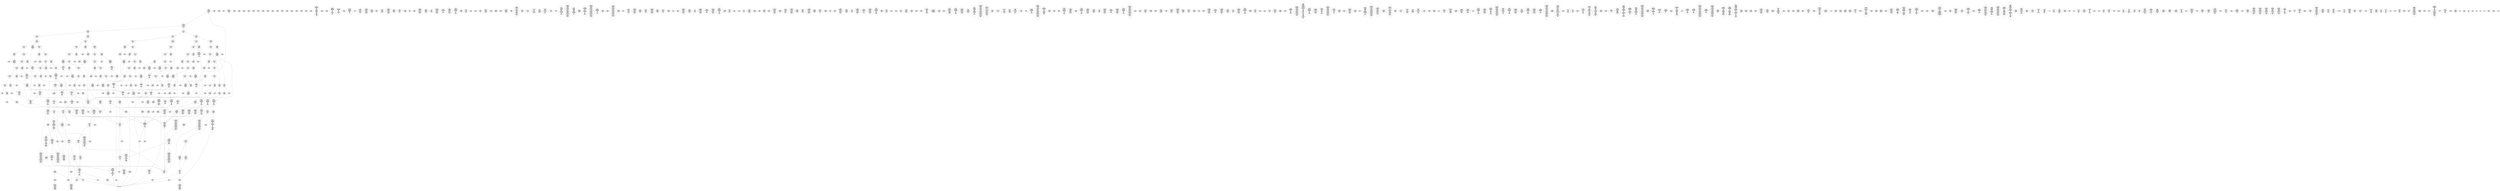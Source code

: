 /* Generated by GvGen v.1.0 (https://www.github.com/stricaud/gvgen) */

digraph G {
compound=true;
   node1 [label="[anywhere]"];
   node2 [label="# 0x0
PUSHX Data
PUSHX Data
MSTORE
PUSHX LogicData
CALLDATASIZE
LT
PUSHX Data
JUMPI
"];
   node3 [label="# 0xd
PUSHX Data
CALLDATALOAD
PUSHX BitData
SHR
PUSHX LogicData
GT
PUSHX Data
JUMPI
"];
   node4 [label="# 0x1e
PUSHX LogicData
GT
PUSHX Data
JUMPI
"];
   node5 [label="# 0x29
PUSHX LogicData
GT
PUSHX Data
JUMPI
"];
   node6 [label="# 0x34
PUSHX LogicData
EQ
PUSHX Data
JUMPI
"];
   node7 [label="# 0x3f
PUSHX LogicData
EQ
PUSHX Data
JUMPI
"];
   node8 [label="# 0x4a
PUSHX LogicData
EQ
PUSHX Data
JUMPI
"];
   node9 [label="# 0x55
PUSHX LogicData
EQ
PUSHX Data
JUMPI
"];
   node10 [label="# 0x60
PUSHX LogicData
EQ
PUSHX Data
JUMPI
"];
   node11 [label="# 0x6b
PUSHX LogicData
EQ
PUSHX Data
JUMPI
"];
   node12 [label="# 0x76
PUSHX Data
REVERT
"];
   node13 [label="# 0x7a
JUMPDEST
PUSHX LogicData
EQ
PUSHX Data
JUMPI
"];
   node14 [label="# 0x86
PUSHX LogicData
EQ
PUSHX Data
JUMPI
"];
   node15 [label="# 0x91
PUSHX LogicData
EQ
PUSHX Data
JUMPI
"];
   node16 [label="# 0x9c
PUSHX LogicData
EQ
PUSHX Data
JUMPI
"];
   node17 [label="# 0xa7
PUSHX LogicData
EQ
PUSHX Data
JUMPI
"];
   node18 [label="# 0xb2
PUSHX LogicData
EQ
PUSHX Data
JUMPI
"];
   node19 [label="# 0xbd
PUSHX Data
REVERT
"];
   node20 [label="# 0xc1
JUMPDEST
PUSHX LogicData
GT
PUSHX Data
JUMPI
"];
   node21 [label="# 0xcd
PUSHX LogicData
EQ
PUSHX Data
JUMPI
"];
   node22 [label="# 0xd8
PUSHX LogicData
EQ
PUSHX Data
JUMPI
"];
   node23 [label="# 0xe3
PUSHX LogicData
EQ
PUSHX Data
JUMPI
"];
   node24 [label="# 0xee
PUSHX LogicData
EQ
PUSHX Data
JUMPI
"];
   node25 [label="# 0xf9
PUSHX LogicData
EQ
PUSHX Data
JUMPI
"];
   node26 [label="# 0x104
PUSHX LogicData
EQ
PUSHX Data
JUMPI
"];
   node27 [label="# 0x10f
PUSHX Data
REVERT
"];
   node28 [label="# 0x113
JUMPDEST
PUSHX LogicData
EQ
PUSHX Data
JUMPI
"];
   node29 [label="# 0x11f
PUSHX LogicData
EQ
PUSHX Data
JUMPI
"];
   node30 [label="# 0x12a
PUSHX LogicData
EQ
PUSHX Data
JUMPI
"];
   node31 [label="# 0x135
PUSHX LogicData
EQ
PUSHX Data
JUMPI
"];
   node32 [label="# 0x140
PUSHX LogicData
EQ
PUSHX Data
JUMPI
"];
   node33 [label="# 0x14b
PUSHX LogicData
EQ
PUSHX Data
JUMPI
"];
   node34 [label="# 0x156
PUSHX Data
REVERT
"];
   node35 [label="# 0x15a
JUMPDEST
PUSHX LogicData
GT
PUSHX Data
JUMPI
"];
   node36 [label="# 0x166
PUSHX LogicData
GT
PUSHX Data
JUMPI
"];
   node37 [label="# 0x171
PUSHX LogicData
EQ
PUSHX Data
JUMPI
"];
   node38 [label="# 0x17c
PUSHX LogicData
EQ
PUSHX Data
JUMPI
"];
   node39 [label="# 0x187
PUSHX LogicData
EQ
PUSHX Data
JUMPI
"];
   node40 [label="# 0x192
PUSHX LogicData
EQ
PUSHX Data
JUMPI
"];
   node41 [label="# 0x19d
PUSHX LogicData
EQ
PUSHX Data
JUMPI
"];
   node42 [label="# 0x1a8
PUSHX LogicData
EQ
PUSHX Data
JUMPI
"];
   node43 [label="# 0x1b3
PUSHX Data
REVERT
"];
   node44 [label="# 0x1b7
JUMPDEST
PUSHX LogicData
EQ
PUSHX Data
JUMPI
"];
   node45 [label="# 0x1c3
PUSHX LogicData
EQ
PUSHX Data
JUMPI
"];
   node46 [label="# 0x1ce
PUSHX LogicData
EQ
PUSHX Data
JUMPI
"];
   node47 [label="# 0x1d9
PUSHX LogicData
EQ
PUSHX Data
JUMPI
"];
   node48 [label="# 0x1e4
PUSHX LogicData
EQ
PUSHX Data
JUMPI
"];
   node49 [label="# 0x1ef
PUSHX LogicData
EQ
PUSHX Data
JUMPI
"];
   node50 [label="# 0x1fa
PUSHX Data
REVERT
"];
   node51 [label="# 0x1fe
JUMPDEST
PUSHX LogicData
GT
PUSHX Data
JUMPI
"];
   node52 [label="# 0x20a
PUSHX LogicData
EQ
PUSHX Data
JUMPI
"];
   node53 [label="# 0x215
PUSHX LogicData
EQ
PUSHX Data
JUMPI
"];
   node54 [label="# 0x220
PUSHX LogicData
EQ
PUSHX Data
JUMPI
"];
   node55 [label="# 0x22b
PUSHX LogicData
EQ
PUSHX Data
JUMPI
"];
   node56 [label="# 0x236
PUSHX LogicData
EQ
PUSHX Data
JUMPI
"];
   node57 [label="# 0x241
PUSHX LogicData
EQ
PUSHX Data
JUMPI
"];
   node58 [label="# 0x24c
PUSHX Data
REVERT
"];
   node59 [label="# 0x250
JUMPDEST
PUSHX LogicData
EQ
PUSHX Data
JUMPI
"];
   node60 [label="# 0x25c
PUSHX LogicData
EQ
PUSHX Data
JUMPI
"];
   node61 [label="# 0x267
PUSHX LogicData
EQ
PUSHX Data
JUMPI
"];
   node62 [label="# 0x272
PUSHX LogicData
EQ
PUSHX Data
JUMPI
"];
   node63 [label="# 0x27d
PUSHX LogicData
EQ
PUSHX Data
JUMPI
"];
   node64 [label="# 0x288
JUMPDEST
PUSHX Data
REVERT
"];
   node65 [label="# 0x28d
JUMPDEST
CALLVALUE
ISZERO
PUSHX Data
JUMPI
"];
   node66 [label="# 0x295
PUSHX Data
REVERT
"];
   node67 [label="# 0x299
JUMPDEST
PUSHX Data
PUSHX Data
CALLDATASIZE
PUSHX Data
PUSHX Data
JUMP
"];
   node68 [label="# 0x2a8
JUMPDEST
PUSHX Data
JUMP
"];
   node69 [label="# 0x2ad
JUMPDEST
PUSHX MemData
MLOAD
ISZERO
ISZERO
MSTORE
PUSHX ArithData
ADD
"];
   node70 [label="# 0x2b9
JUMPDEST
PUSHX MemData
MLOAD
SUB
RETURN
"];
   node71 [label="# 0x2c2
JUMPDEST
PUSHX Data
PUSHX Data
CALLDATASIZE
PUSHX Data
PUSHX Data
JUMP
"];
   node72 [label="# 0x2d0
JUMPDEST
PUSHX Data
JUMP
"];
   node73 [label="# 0x2d5
JUMPDEST
STOP
"];
   node74 [label="# 0x2d7
JUMPDEST
CALLVALUE
ISZERO
PUSHX Data
JUMPI
"];
   node75 [label="# 0x2df
PUSHX Data
REVERT
"];
   node76 [label="# 0x2e3
JUMPDEST
PUSHX Data
PUSHX Data
JUMP
"];
   node77 [label="# 0x2ec
JUMPDEST
PUSHX MemData
MLOAD
PUSHX Data
PUSHX Data
JUMP
"];
   node78 [label="# 0x2f9
JUMPDEST
CALLVALUE
ISZERO
PUSHX Data
JUMPI
"];
   node79 [label="# 0x301
PUSHX Data
REVERT
"];
   node80 [label="# 0x305
JUMPDEST
PUSHX Data
PUSHX Data
CALLDATASIZE
PUSHX Data
PUSHX Data
JUMP
"];
   node81 [label="# 0x314
JUMPDEST
PUSHX Data
JUMP
"];
   node82 [label="# 0x319
JUMPDEST
PUSHX MemData
MLOAD
PUSHX ArithData
PUSHX BitData
PUSHX BitData
SHL
SUB
AND
MSTORE
PUSHX ArithData
ADD
PUSHX Data
JUMP
"];
   node83 [label="# 0x331
JUMPDEST
CALLVALUE
ISZERO
PUSHX Data
JUMPI
"];
   node84 [label="# 0x339
PUSHX Data
REVERT
"];
   node85 [label="# 0x33d
JUMPDEST
PUSHX Data
PUSHX Data
CALLDATASIZE
PUSHX Data
PUSHX Data
JUMP
"];
   node86 [label="# 0x34c
JUMPDEST
PUSHX Data
JUMP
"];
   node87 [label="# 0x351
JUMPDEST
CALLVALUE
ISZERO
PUSHX Data
JUMPI
"];
   node88 [label="# 0x359
PUSHX Data
REVERT
"];
   node89 [label="# 0x35d
JUMPDEST
PUSHX Data
PUSHX StorData
SLOAD
JUMP
"];
   node90 [label="# 0x367
JUMPDEST
PUSHX MemData
MLOAD
MSTORE
PUSHX ArithData
ADD
PUSHX Data
JUMP
"];
   node91 [label="# 0x375
JUMPDEST
CALLVALUE
ISZERO
PUSHX Data
JUMPI
"];
   node92 [label="# 0x37d
PUSHX Data
REVERT
"];
   node93 [label="# 0x381
JUMPDEST
PUSHX Data
PUSHX Data
JUMP
"];
   node94 [label="# 0x38a
JUMPDEST
PUSHX Data
PUSHX Data
CALLDATASIZE
PUSHX Data
PUSHX Data
JUMP
"];
   node95 [label="# 0x398
JUMPDEST
PUSHX Data
JUMP
"];
   node96 [label="# 0x39d
JUMPDEST
CALLVALUE
ISZERO
PUSHX Data
JUMPI
"];
   node97 [label="# 0x3a5
PUSHX Data
REVERT
"];
   node98 [label="# 0x3a9
JUMPDEST
PUSHX Data
PUSHX Data
CALLDATASIZE
PUSHX Data
PUSHX Data
JUMP
"];
   node99 [label="# 0x3b8
JUMPDEST
PUSHX Data
JUMP
"];
   node100 [label="# 0x3bd
JUMPDEST
CALLVALUE
ISZERO
PUSHX Data
JUMPI
"];
   node101 [label="# 0x3c5
PUSHX Data
REVERT
"];
   node102 [label="# 0x3c9
JUMPDEST
PUSHX Data
PUSHX Data
JUMP
"];
   node103 [label="# 0x3d3
JUMPDEST
CALLVALUE
ISZERO
PUSHX Data
JUMPI
"];
   node104 [label="# 0x3db
PUSHX Data
REVERT
"];
   node105 [label="# 0x3df
JUMPDEST
PUSHX Data
PUSHX Data
JUMP
"];
   node106 [label="# 0x3e8
JUMPDEST
PUSHX Data
PUSHX Data
CALLDATASIZE
PUSHX Data
PUSHX Data
JUMP
"];
   node107 [label="# 0x3f6
JUMPDEST
PUSHX Data
JUMP
"];
   node108 [label="# 0x3fb
JUMPDEST
CALLVALUE
ISZERO
PUSHX Data
JUMPI
"];
   node109 [label="# 0x403
PUSHX Data
REVERT
"];
   node110 [label="# 0x407
JUMPDEST
PUSHX Data
PUSHX Data
JUMP
"];
   node111 [label="# 0x410
JUMPDEST
CALLVALUE
ISZERO
PUSHX Data
JUMPI
"];
   node112 [label="# 0x418
PUSHX Data
REVERT
"];
   node113 [label="# 0x41c
JUMPDEST
PUSHX Data
PUSHX Data
JUMP
"];
   node114 [label="# 0x425
JUMPDEST
CALLVALUE
ISZERO
PUSHX Data
JUMPI
"];
   node115 [label="# 0x42d
PUSHX Data
REVERT
"];
   node116 [label="# 0x431
JUMPDEST
PUSHX Data
PUSHX Data
JUMP
"];
   node117 [label="# 0x43a
JUMPDEST
CALLVALUE
ISZERO
PUSHX Data
JUMPI
"];
   node118 [label="# 0x442
PUSHX Data
REVERT
"];
   node119 [label="# 0x446
JUMPDEST
PUSHX Data
PUSHX Data
CALLDATASIZE
PUSHX Data
PUSHX Data
JUMP
"];
   node120 [label="# 0x455
JUMPDEST
PUSHX Data
JUMP
"];
   node121 [label="# 0x45a
JUMPDEST
CALLVALUE
ISZERO
PUSHX Data
JUMPI
"];
   node122 [label="# 0x462
PUSHX Data
REVERT
"];
   node123 [label="# 0x466
JUMPDEST
PUSHX StorData
SLOAD
PUSHX Data
PUSHX Data
DIV
PUSHX BitData
AND
JUMP
"];
   node124 [label="# 0x47a
JUMPDEST
CALLVALUE
ISZERO
PUSHX Data
JUMPI
"];
   node125 [label="# 0x482
PUSHX Data
REVERT
"];
   node126 [label="# 0x486
JUMPDEST
PUSHX Data
PUSHX Data
CALLDATASIZE
PUSHX Data
PUSHX Data
JUMP
"];
   node127 [label="# 0x495
JUMPDEST
PUSHX Data
JUMP
"];
   node128 [label="# 0x49a
JUMPDEST
CALLVALUE
ISZERO
PUSHX Data
JUMPI
"];
   node129 [label="# 0x4a2
PUSHX Data
REVERT
"];
   node130 [label="# 0x4a6
JUMPDEST
PUSHX StorData
SLOAD
PUSHX Data
PUSHX BitData
AND
JUMP
"];
   node131 [label="# 0x4b4
JUMPDEST
CALLVALUE
ISZERO
PUSHX Data
JUMPI
"];
   node132 [label="# 0x4bc
PUSHX Data
REVERT
"];
   node133 [label="# 0x4c0
JUMPDEST
PUSHX StorData
SLOAD
PUSHX BitData
PUSHX BitData
SHL
DIV
PUSHX BitData
AND
PUSHX Data
JUMP
"];
   node134 [label="# 0x4d3
JUMPDEST
CALLVALUE
ISZERO
PUSHX Data
JUMPI
"];
   node135 [label="# 0x4db
PUSHX Data
REVERT
"];
   node136 [label="# 0x4df
JUMPDEST
PUSHX Data
PUSHX Data
CALLDATASIZE
PUSHX Data
PUSHX Data
JUMP
"];
   node137 [label="# 0x4ee
JUMPDEST
PUSHX Data
JUMP
"];
   node138 [label="# 0x4f3
JUMPDEST
CALLVALUE
ISZERO
PUSHX Data
JUMPI
"];
   node139 [label="# 0x4fb
PUSHX Data
REVERT
"];
   node140 [label="# 0x4ff
JUMPDEST
PUSHX StorData
SLOAD
PUSHX Data
PUSHX Data
DIV
PUSHX BitData
AND
JUMP
"];
   node141 [label="# 0x512
JUMPDEST
CALLVALUE
ISZERO
PUSHX Data
JUMPI
"];
   node142 [label="# 0x51a
PUSHX Data
REVERT
"];
   node143 [label="# 0x51e
JUMPDEST
PUSHX Data
PUSHX Data
JUMP
"];
   node144 [label="# 0x527
JUMPDEST
CALLVALUE
ISZERO
PUSHX Data
JUMPI
"];
   node145 [label="# 0x52f
PUSHX Data
REVERT
"];
   node146 [label="# 0x533
JUMPDEST
PUSHX Data
PUSHX Data
CALLDATASIZE
PUSHX Data
PUSHX Data
JUMP
"];
   node147 [label="# 0x542
JUMPDEST
PUSHX Data
JUMP
"];
   node148 [label="# 0x547
JUMPDEST
CALLVALUE
ISZERO
PUSHX Data
JUMPI
"];
   node149 [label="# 0x54f
PUSHX Data
REVERT
"];
   node150 [label="# 0x553
JUMPDEST
PUSHX Data
PUSHX Data
JUMP
"];
   node151 [label="# 0x55c
JUMPDEST
CALLVALUE
ISZERO
PUSHX Data
JUMPI
"];
   node152 [label="# 0x564
PUSHX Data
REVERT
"];
   node153 [label="# 0x568
JUMPDEST
PUSHX Data
PUSHX Data
JUMP
"];
   node154 [label="# 0x571
JUMPDEST
CALLVALUE
ISZERO
PUSHX Data
JUMPI
"];
   node155 [label="# 0x579
PUSHX Data
REVERT
"];
   node156 [label="# 0x57d
JUMPDEST
PUSHX Data
PUSHX Data
JUMP
"];
   node157 [label="# 0x586
JUMPDEST
CALLVALUE
ISZERO
PUSHX Data
JUMPI
"];
   node158 [label="# 0x58e
PUSHX Data
REVERT
"];
   node159 [label="# 0x592
JUMPDEST
PUSHX Data
PUSHX Data
CALLDATASIZE
PUSHX Data
PUSHX Data
JUMP
"];
   node160 [label="# 0x5a1
JUMPDEST
PUSHX Data
JUMP
"];
   node161 [label="# 0x5a6
JUMPDEST
CALLVALUE
ISZERO
PUSHX Data
JUMPI
"];
   node162 [label="# 0x5ae
PUSHX Data
REVERT
"];
   node163 [label="# 0x5b2
JUMPDEST
PUSHX Data
PUSHX Data
JUMP
"];
   node164 [label="# 0x5bb
JUMPDEST
CALLVALUE
ISZERO
PUSHX Data
JUMPI
"];
   node165 [label="# 0x5c3
PUSHX Data
REVERT
"];
   node166 [label="# 0x5c7
JUMPDEST
PUSHX StorData
SLOAD
PUSHX ArithData
PUSHX BitData
PUSHX BitData
SHL
SUB
AND
PUSHX Data
JUMP
"];
   node167 [label="# 0x5d9
JUMPDEST
CALLVALUE
ISZERO
PUSHX Data
JUMPI
"];
   node168 [label="# 0x5e1
PUSHX Data
REVERT
"];
   node169 [label="# 0x5e5
JUMPDEST
PUSHX Data
PUSHX Data
JUMP
"];
   node170 [label="# 0x5ee
JUMPDEST
CALLVALUE
ISZERO
PUSHX Data
JUMPI
"];
   node171 [label="# 0x5f6
PUSHX Data
REVERT
"];
   node172 [label="# 0x5fa
JUMPDEST
PUSHX Data
PUSHX Data
JUMP
"];
   node173 [label="# 0x603
JUMPDEST
CALLVALUE
ISZERO
PUSHX Data
JUMPI
"];
   node174 [label="# 0x60b
PUSHX Data
REVERT
"];
   node175 [label="# 0x60f
JUMPDEST
PUSHX Data
PUSHX Data
CALLDATASIZE
PUSHX Data
PUSHX Data
JUMP
"];
   node176 [label="# 0x61e
JUMPDEST
PUSHX Data
JUMP
"];
   node177 [label="# 0x623
JUMPDEST
PUSHX Data
PUSHX Data
CALLDATASIZE
PUSHX Data
PUSHX Data
JUMP
"];
   node178 [label="# 0x631
JUMPDEST
PUSHX Data
JUMP
"];
   node179 [label="# 0x636
JUMPDEST
CALLVALUE
ISZERO
PUSHX Data
JUMPI
"];
   node180 [label="# 0x63e
PUSHX Data
REVERT
"];
   node181 [label="# 0x642
JUMPDEST
PUSHX Data
PUSHX Data
CALLDATASIZE
PUSHX Data
PUSHX Data
JUMP
"];
   node182 [label="# 0x651
JUMPDEST
PUSHX Data
JUMP
"];
   node183 [label="# 0x656
JUMPDEST
CALLVALUE
ISZERO
PUSHX Data
JUMPI
"];
   node184 [label="# 0x65e
PUSHX Data
REVERT
"];
   node185 [label="# 0x662
JUMPDEST
PUSHX Data
PUSHX Data
JUMP
"];
   node186 [label="# 0x66b
JUMPDEST
CALLVALUE
ISZERO
PUSHX Data
JUMPI
"];
   node187 [label="# 0x673
PUSHX Data
REVERT
"];
   node188 [label="# 0x677
JUMPDEST
PUSHX Data
PUSHX Data
CALLDATASIZE
PUSHX Data
PUSHX Data
JUMP
"];
   node189 [label="# 0x686
JUMPDEST
PUSHX Data
JUMP
"];
   node190 [label="# 0x68b
JUMPDEST
CALLVALUE
ISZERO
PUSHX Data
JUMPI
"];
   node191 [label="# 0x693
PUSHX Data
REVERT
"];
   node192 [label="# 0x697
JUMPDEST
PUSHX Data
PUSHX Data
JUMP
"];
   node193 [label="# 0x6a0
JUMPDEST
CALLVALUE
ISZERO
PUSHX Data
JUMPI
"];
   node194 [label="# 0x6a8
PUSHX Data
REVERT
"];
   node195 [label="# 0x6ac
JUMPDEST
PUSHX Data
PUSHX Data
CALLDATASIZE
PUSHX Data
PUSHX Data
JUMP
"];
   node196 [label="# 0x6bb
JUMPDEST
PUSHX Data
JUMP
"];
   node197 [label="# 0x6c0
JUMPDEST
CALLVALUE
ISZERO
PUSHX Data
JUMPI
"];
   node198 [label="# 0x6c8
PUSHX Data
REVERT
"];
   node199 [label="# 0x6cc
JUMPDEST
PUSHX Data
PUSHX Data
JUMP
"];
   node200 [label="# 0x6db
JUMPDEST
CALLVALUE
ISZERO
PUSHX Data
JUMPI
"];
   node201 [label="# 0x6e3
PUSHX Data
REVERT
"];
   node202 [label="# 0x6e7
JUMPDEST
PUSHX Data
PUSHX Data
JUMP
"];
   node203 [label="# 0x6f0
JUMPDEST
CALLVALUE
ISZERO
PUSHX Data
JUMPI
"];
   node204 [label="# 0x6f8
PUSHX Data
REVERT
"];
   node205 [label="# 0x6fc
JUMPDEST
PUSHX Data
PUSHX Data
CALLDATASIZE
PUSHX Data
PUSHX Data
JUMP
"];
   node206 [label="# 0x70b
JUMPDEST
PUSHX Data
JUMP
"];
   node207 [label="# 0x710
JUMPDEST
CALLVALUE
ISZERO
PUSHX Data
JUMPI
"];
   node208 [label="# 0x718
PUSHX Data
REVERT
"];
   node209 [label="# 0x71c
JUMPDEST
PUSHX Data
PUSHX Data
CALLDATASIZE
PUSHX Data
PUSHX Data
JUMP
"];
   node210 [label="# 0x72b
JUMPDEST
PUSHX Data
JUMP
"];
   node211 [label="# 0x730
JUMPDEST
CALLVALUE
ISZERO
PUSHX Data
JUMPI
"];
   node212 [label="# 0x738
PUSHX Data
REVERT
"];
   node213 [label="# 0x73c
JUMPDEST
PUSHX Data
PUSHX Data
CALLDATASIZE
PUSHX Data
PUSHX Data
JUMP
"];
   node214 [label="# 0x74b
JUMPDEST
PUSHX ArithData
PUSHX BitData
PUSHX BitData
SHL
SUB
AND
PUSHX Data
MSTORE
PUSHX Data
PUSHX Data
MSTORE
PUSHX Data
SHA3
AND
MSTORE
MSTORE
SHA3
SLOAD
PUSHX BitData
AND
JUMP
"];
   node215 [label="# 0x779
JUMPDEST
CALLVALUE
ISZERO
PUSHX Data
JUMPI
"];
   node216 [label="# 0x781
PUSHX Data
REVERT
"];
   node217 [label="# 0x785
JUMPDEST
PUSHX Data
PUSHX Data
CALLDATASIZE
PUSHX Data
PUSHX Data
JUMP
"];
   node218 [label="# 0x794
JUMPDEST
PUSHX Data
JUMP
"];
   node219 [label="# 0x799
JUMPDEST
CALLVALUE
ISZERO
PUSHX Data
JUMPI
"];
   node220 [label="# 0x7a1
PUSHX Data
REVERT
"];
   node221 [label="# 0x7a5
JUMPDEST
PUSHX Data
PUSHX Data
CALLDATASIZE
PUSHX Data
PUSHX Data
JUMP
"];
   node222 [label="# 0x7b4
JUMPDEST
PUSHX Data
JUMP
"];
   node223 [label="# 0x7b9
JUMPDEST
PUSHX Data
PUSHX ArithData
PUSHX BitData
PUSHX BitData
SHL
SUB
NOT
AND
PUSHX BitData
PUSHX BitData
SHL
EQ
PUSHX Data
JUMPI
"];
   node224 [label="# 0x7d5
PUSHX ArithData
PUSHX BitData
PUSHX BitData
SHL
SUB
NOT
AND
PUSHX BitData
PUSHX BitData
SHL
EQ
"];
   node225 [label="# 0x7ea
JUMPDEST
PUSHX Data
JUMPI
"];
   node226 [label="# 0x7f0
PUSHX BitData
PUSHX BitData
SHL
PUSHX ArithData
PUSHX BitData
PUSHX BitData
SHL
SUB
NOT
AND
EQ
"];
   node227 [label="# 0x805
JUMPDEST
JUMP
"];
   node228 [label="# 0x80b
JUMPDEST
PUSHX StorData
SLOAD
PUSHX Data
DIV
PUSHX BitData
AND
PUSHX Data
JUMPI
"];
   node229 [label="# 0x81b
PUSHX MemData
MLOAD
PUSHX BitData
PUSHX BitData
SHL
MSTORE
PUSHX ArithData
ADD
PUSHX Data
PUSHX Data
JUMP
"];
   node230 [label="# 0x832
JUMPDEST
PUSHX MemData
MLOAD
SUB
REVERT
"];
   node231 [label="# 0x83b
JUMPDEST
PUSHX Data
PUSHX Data
CALLER
PUSHX Data
JUMP
"];
   node232 [label="# 0x847
JUMPDEST
PUSHX Data
JUMP
"];
   node233 [label="# 0x84d
JUMPDEST
ISZERO
ISZERO
PUSHX LogicData
EQ
PUSHX Data
JUMPI
"];
   node234 [label="# 0x857
PUSHX MemData
MLOAD
PUSHX BitData
PUSHX BitData
SHL
MSTORE
PUSHX ArithData
ADD
PUSHX Data
PUSHX Data
JUMP
"];
   node235 [label="# 0x86e
JUMPDEST
PUSHX Data
PUSHX Data
CALLER
PUSHX Data
JUMP
"];
   node236 [label="# 0x879
JUMPDEST
PUSHX LogicData
GT
ISZERO
PUSHX Data
JUMPI
"];
   node237 [label="# 0x886
PUSHX Data
PUSHX Data
PUSHX Data
JUMP
"];
   node238 [label="# 0x892
JUMPDEST
GT
ISZERO
"];
   node239 [label="# 0x895
JUMPDEST
PUSHX Data
JUMPI
"];
   node240 [label="# 0x89a
PUSHX MemData
MLOAD
PUSHX BitData
PUSHX BitData
SHL
MSTORE
PUSHX ArithData
ADD
PUSHX Data
PUSHX Data
JUMP
"];
   node241 [label="# 0x8b1
JUMPDEST
PUSHX Data
PUSHX StorData
SLOAD
PUSHX Data
PUSHX Data
JUMP
"];
   node242 [label="# 0x8c2
JUMPDEST
GT
ISZERO
PUSHX Data
JUMPI
"];
   node243 [label="# 0x8c9
PUSHX MemData
MLOAD
PUSHX BitData
PUSHX BitData
SHL
MSTORE
PUSHX ArithData
ADD
PUSHX Data
PUSHX Data
JUMP
"];
   node244 [label="# 0x8e0
JUMPDEST
PUSHX LogicData
PUSHX StorData
SLOAD
LT
ISZERO
PUSHX Data
JUMPI
"];
   node245 [label="# 0x8ec
PUSHX MemData
MLOAD
PUSHX BitData
PUSHX BitData
SHL
MSTORE
PUSHX ArithData
ADD
PUSHX Data
PUSHX Data
JUMP
"];
   node246 [label="# 0x903
JUMPDEST
PUSHX StorData
SLOAD
PUSHX ArithData
PUSHX BitData
PUSHX BitData
SHL
SUB
AND
CALLER
EQ
PUSHX Data
JUMPI
"];
   node247 [label="# 0x916
PUSHX Data
PUSHX Data
PUSHX Data
JUMP
"];
   node248 [label="# 0x926
JUMPDEST
CALLVALUE
LT
ISZERO
PUSHX Data
JUMPI
"];
   node249 [label="# 0x92e
PUSHX Data
REVERT
"];
   node250 [label="# 0x932
JUMPDEST
PUSHX Data
"];
   node251 [label="# 0x935
JUMPDEST
GT
PUSHX Data
JUMPI
"];
   node252 [label="# 0x93d
PUSHX Data
CALLER
PUSHX StorData
SLOAD
PUSHX Data
PUSHX Data
JUMP
"];
   node253 [label="# 0x94e
JUMPDEST
PUSHX Data
JUMP
"];
   node254 [label="# 0x953
JUMPDEST
PUSHX Data
PUSHX Data
JUMP
"];
   node255 [label="# 0x95d
JUMPDEST
PUSHX Data
JUMP
"];
   node256 [label="# 0x965
JUMPDEST
PUSHX StorData
PUSHX Data
SLOAD
PUSHX Data
PUSHX Data
JUMP
"];
   node257 [label="# 0x978
JUMPDEST
SSTORE
JUMP
"];
   node258 [label="# 0x982
JUMPDEST
PUSHX Data
PUSHX StorData
SLOAD
PUSHX Data
PUSHX Data
JUMP
"];
   node259 [label="# 0x991
JUMPDEST
PUSHX ArithData
ADD
PUSHX ArithData
DIV
MUL
PUSHX ArithData
ADD
PUSHX MemData
MLOAD
ADD
PUSHX Data
MSTORE
MSTORE
PUSHX ArithData
ADD
SLOAD
PUSHX Data
PUSHX Data
JUMP
"];
   node260 [label="# 0x9bd
JUMPDEST
ISZERO
PUSHX Data
JUMPI
"];
   node261 [label="# 0x9c4
PUSHX LogicData
LT
PUSHX Data
JUMPI
"];
   node262 [label="# 0x9cc
PUSHX ArithData
SLOAD
DIV
MUL
MSTORE
PUSHX ArithData
ADD
PUSHX Data
JUMP
"];
   node263 [label="# 0x9df
JUMPDEST
ADD
PUSHX Data
MSTORE
PUSHX Data
PUSHX Data
SHA3
"];
   node264 [label="# 0x9ed
JUMPDEST
SLOAD
MSTORE
PUSHX ArithData
ADD
PUSHX ArithData
ADD
GT
PUSHX Data
JUMPI
"];
   node265 [label="# 0xa01
SUB
PUSHX BitData
AND
ADD
"];
   node266 [label="# 0xa0a
JUMPDEST
JUMP
"];
   node267 [label="# 0xa14
JUMPDEST
PUSHX Data
MSTORE
PUSHX Data
PUSHX Data
MSTORE
PUSHX Data
SHA3
SLOAD
PUSHX ArithData
PUSHX BitData
PUSHX BitData
SHL
SUB
AND
PUSHX Data
JUMPI
"];
   node268 [label="# 0xa31
PUSHX MemData
MLOAD
PUSHX BitData
PUSHX BitData
SHL
MSTORE
PUSHX Data
PUSHX ArithData
ADD
MSTORE
PUSHX Data
PUSHX ArithData
ADD
MSTORE
PUSHX Data
PUSHX ArithData
ADD
MSTORE
PUSHX BitData
PUSHX BitData
SHL
PUSHX ArithData
ADD
MSTORE
PUSHX ArithData
ADD
PUSHX Data
JUMP
"];
   node269 [label="# 0xa8d
JUMPDEST
PUSHX Data
MSTORE
PUSHX Data
PUSHX Data
MSTORE
PUSHX Data
SHA3
SLOAD
PUSHX ArithData
PUSHX BitData
PUSHX BitData
SHL
SUB
AND
JUMP
"];
   node270 [label="# 0xaa9
JUMPDEST
PUSHX Data
PUSHX Data
PUSHX Data
JUMP
"];
   node271 [label="# 0xab4
JUMPDEST
PUSHX ArithData
PUSHX BitData
PUSHX BitData
SHL
SUB
AND
PUSHX ArithData
PUSHX BitData
PUSHX BitData
SHL
SUB
AND
EQ
ISZERO
PUSHX Data
JUMPI
"];
   node272 [label="# 0xad1
PUSHX MemData
MLOAD
PUSHX BitData
PUSHX BitData
SHL
MSTORE
PUSHX Data
PUSHX ArithData
ADD
MSTORE
PUSHX Data
PUSHX ArithData
ADD
MSTORE
PUSHX Data
PUSHX ArithData
ADD
MSTORE
PUSHX BitData
PUSHX BitData
SHL
PUSHX ArithData
ADD
MSTORE
PUSHX ArithData
ADD
PUSHX Data
JUMP
"];
   node273 [label="# 0xb22
JUMPDEST
CALLER
PUSHX ArithData
PUSHX BitData
PUSHX BitData
SHL
SUB
AND
EQ
PUSHX Data
JUMPI
"];
   node274 [label="# 0xb34
PUSHX Data
CALLER
PUSHX Data
JUMP
"];
   node275 [label="# 0xb3e
JUMPDEST
PUSHX Data
JUMPI
"];
   node276 [label="# 0xb43
PUSHX MemData
MLOAD
PUSHX BitData
PUSHX BitData
SHL
MSTORE
PUSHX Data
PUSHX ArithData
ADD
MSTORE
PUSHX Data
PUSHX ArithData
ADD
MSTORE
PUSHX Data
PUSHX ArithData
ADD
MSTORE
PUSHX Data
PUSHX ArithData
ADD
MSTORE
PUSHX ArithData
ADD
PUSHX Data
JUMP
"];
   node277 [label="# 0xbb0
JUMPDEST
PUSHX Data
PUSHX Data
JUMP
"];
   node278 [label="# 0xbba
JUMPDEST
JUMP
"];
   node279 [label="# 0xbbf
JUMPDEST
PUSHX StorData
SLOAD
PUSHX Data
DIV
PUSHX BitData
AND
PUSHX Data
JUMPI
"];
   node280 [label="# 0xbcf
PUSHX MemData
MLOAD
PUSHX BitData
PUSHX BitData
SHL
MSTORE
PUSHX ArithData
ADD
PUSHX Data
PUSHX Data
JUMP
"];
   node281 [label="# 0xbe6
JUMPDEST
PUSHX Data
PUSHX Data
CALLER
PUSHX Data
JUMP
"];
   node282 [label="# 0xbf2
JUMPDEST
ISZERO
ISZERO
PUSHX LogicData
EQ
PUSHX Data
JUMPI
"];
   node283 [label="# 0xbfc
PUSHX MemData
MLOAD
PUSHX BitData
PUSHX BitData
SHL
MSTORE
PUSHX ArithData
ADD
PUSHX Data
PUSHX Data
JUMP
"];
   node284 [label="# 0xc13
JUMPDEST
PUSHX Data
PUSHX Data
CALLER
PUSHX Data
JUMP
"];
   node285 [label="# 0xc1e
JUMPDEST
PUSHX LogicData
GT
ISZERO
PUSHX Data
JUMPI
"];
   node286 [label="# 0xc2b
PUSHX Data
PUSHX Data
PUSHX Data
JUMP
"];
   node287 [label="# 0xc37
JUMPDEST
GT
ISZERO
"];
   node288 [label="# 0xc3a
JUMPDEST
PUSHX Data
JUMPI
"];
   node289 [label="# 0xc3f
PUSHX MemData
MLOAD
PUSHX BitData
PUSHX BitData
SHL
MSTORE
PUSHX ArithData
ADD
PUSHX Data
PUSHX Data
JUMP
"];
   node290 [label="# 0xc56
JUMPDEST
PUSHX Data
PUSHX StorData
SLOAD
PUSHX Data
PUSHX Data
JUMP
"];
   node291 [label="# 0xc67
JUMPDEST
GT
ISZERO
PUSHX Data
JUMPI
"];
   node292 [label="# 0xc6e
PUSHX MemData
MLOAD
PUSHX BitData
PUSHX BitData
SHL
MSTORE
PUSHX ArithData
ADD
PUSHX Data
PUSHX Data
JUMP
"];
   node293 [label="# 0xc85
JUMPDEST
PUSHX LogicData
PUSHX StorData
SLOAD
LT
ISZERO
PUSHX Data
JUMPI
"];
   node294 [label="# 0xc91
PUSHX MemData
MLOAD
PUSHX BitData
PUSHX BitData
SHL
MSTORE
PUSHX ArithData
ADD
PUSHX Data
PUSHX Data
JUMP
"];
   node295 [label="# 0xca8
JUMPDEST
PUSHX StorData
SLOAD
PUSHX ArithData
PUSHX BitData
PUSHX BitData
SHL
SUB
AND
CALLER
EQ
PUSHX Data
JUMPI
"];
   node296 [label="# 0xcbb
PUSHX Data
PUSHX Data
PUSHX Data
JUMP
"];
   node297 [label="# 0xccb
JUMPDEST
CALLVALUE
LT
ISZERO
PUSHX Data
JUMPI
"];
   node298 [label="# 0xcd3
PUSHX Data
REVERT
"];
   node299 [label="# 0xcd7
JUMPDEST
PUSHX Data
"];
   node300 [label="# 0xcda
JUMPDEST
GT
PUSHX Data
JUMPI
"];
   node301 [label="# 0xce2
PUSHX Data
CALLER
PUSHX StorData
SLOAD
PUSHX Data
PUSHX Data
JUMP
"];
   node302 [label="# 0xcf3
JUMPDEST
PUSHX Data
PUSHX Data
JUMP
"];
   node303 [label="# 0xcfd
JUMPDEST
PUSHX Data
JUMP
"];
   node304 [label="# 0xd05
JUMPDEST
PUSHX Data
CALLER
PUSHX Data
JUMP
"];
   node305 [label="# 0xd0f
JUMPDEST
PUSHX Data
JUMPI
"];
   node306 [label="# 0xd14
PUSHX MemData
MLOAD
PUSHX BitData
PUSHX BitData
SHL
MSTORE
PUSHX ArithData
ADD
PUSHX Data
PUSHX Data
JUMP
"];
   node307 [label="# 0xd2b
JUMPDEST
PUSHX Data
PUSHX Data
JUMP
"];
   node308 [label="# 0xd36
JUMPDEST
PUSHX StorData
SLOAD
PUSHX Data
DIV
PUSHX BitData
AND
PUSHX Data
JUMPI
"];
   node309 [label="# 0xd46
PUSHX MemData
MLOAD
PUSHX BitData
PUSHX BitData
SHL
MSTORE
PUSHX ArithData
ADD
PUSHX Data
PUSHX Data
JUMP
"];
   node310 [label="# 0xd5d
JUMPDEST
PUSHX Data
PUSHX Data
CALLER
PUSHX Data
JUMP
"];
   node311 [label="# 0xd69
JUMPDEST
ISZERO
ISZERO
PUSHX LogicData
EQ
PUSHX Data
JUMPI
"];
   node312 [label="# 0xd73
PUSHX MemData
MLOAD
PUSHX BitData
PUSHX BitData
SHL
MSTORE
PUSHX ArithData
ADD
PUSHX Data
PUSHX Data
JUMP
"];
   node313 [label="# 0xd8a
JUMPDEST
PUSHX Data
PUSHX Data
CALLER
PUSHX Data
JUMP
"];
   node314 [label="# 0xd95
JUMPDEST
PUSHX LogicData
GT
ISZERO
PUSHX Data
JUMPI
"];
   node315 [label="# 0xda2
PUSHX Data
PUSHX Data
PUSHX Data
JUMP
"];
   node316 [label="# 0xdae
JUMPDEST
GT
ISZERO
"];
   node317 [label="# 0xdb1
JUMPDEST
PUSHX Data
JUMPI
"];
   node318 [label="# 0xdb6
PUSHX MemData
MLOAD
PUSHX BitData
PUSHX BitData
SHL
MSTORE
PUSHX ArithData
ADD
PUSHX Data
PUSHX Data
JUMP
"];
   node319 [label="# 0xdcd
JUMPDEST
PUSHX Data
PUSHX StorData
SLOAD
PUSHX Data
PUSHX Data
JUMP
"];
   node320 [label="# 0xdde
JUMPDEST
GT
ISZERO
PUSHX Data
JUMPI
"];
   node321 [label="# 0xde5
PUSHX MemData
MLOAD
PUSHX BitData
PUSHX BitData
SHL
MSTORE
PUSHX ArithData
ADD
PUSHX Data
PUSHX Data
JUMP
"];
   node322 [label="# 0xdfc
JUMPDEST
PUSHX LogicData
PUSHX StorData
SLOAD
LT
ISZERO
PUSHX Data
JUMPI
"];
   node323 [label="# 0xe08
PUSHX MemData
MLOAD
PUSHX BitData
PUSHX BitData
SHL
MSTORE
PUSHX ArithData
ADD
PUSHX Data
PUSHX Data
JUMP
"];
   node324 [label="# 0xe1f
JUMPDEST
PUSHX StorData
SLOAD
PUSHX ArithData
PUSHX BitData
PUSHX BitData
SHL
SUB
AND
CALLER
EQ
PUSHX Data
JUMPI
"];
   node325 [label="# 0xe32
PUSHX Data
PUSHX Data
PUSHX Data
JUMP
"];
   node326 [label="# 0xe42
JUMPDEST
CALLVALUE
LT
ISZERO
PUSHX Data
JUMPI
"];
   node327 [label="# 0xe4a
PUSHX Data
REVERT
"];
   node328 [label="# 0xe4e
JUMPDEST
PUSHX Data
"];
   node329 [label="# 0xe51
JUMPDEST
GT
PUSHX Data
JUMPI
"];
   node330 [label="# 0xe59
PUSHX Data
CALLER
PUSHX StorData
SLOAD
PUSHX Data
PUSHX Data
JUMP
"];
   node331 [label="# 0xe6a
JUMPDEST
PUSHX Data
PUSHX Data
JUMP
"];
   node332 [label="# 0xe74
JUMPDEST
PUSHX Data
JUMP
"];
   node333 [label="# 0xe7c
JUMPDEST
PUSHX StorData
SLOAD
PUSHX ArithData
PUSHX BitData
PUSHX BitData
SHL
SUB
AND
CALLER
EQ
PUSHX Data
JUMPI
"];
   node334 [label="# 0xe8f
PUSHX MemData
MLOAD
PUSHX BitData
PUSHX BitData
SHL
MSTORE
PUSHX ArithData
ADD
PUSHX Data
PUSHX Data
JUMP
"];
   node335 [label="# 0xea6
JUMPDEST
PUSHX LogicData
SELFBALANCE
GT
PUSHX Data
JUMPI
"];
   node336 [label="# 0xeaf
PUSHX MemData
MLOAD
PUSHX BitData
PUSHX BitData
SHL
MSTORE
PUSHX Data
PUSHX ArithData
ADD
MSTORE
PUSHX Data
PUSHX ArithData
ADD
MSTORE
PUSHX BitData
PUSHX BitData
SHL
PUSHX ArithData
ADD
MSTORE
PUSHX ArithData
ADD
PUSHX Data
JUMP
"];
   node337 [label="# 0xee6
JUMPDEST
SELFBALANCE
PUSHX Data
"];
   node338 [label="# 0xeea
JUMPDEST
PUSHX StorData
SLOAD
LT
ISZERO
PUSHX Data
JUMPI
"];
   node339 [label="# 0xef5
PUSHX StorData
SLOAD
LT
PUSHX Data
JUMPI
"];
   node340 [label="# 0xf00
PUSHX Data
PUSHX Data
JUMP
"];
   node341 [label="# 0xf07
JUMPDEST
PUSHX Data
MSTORE
PUSHX Data
SHA3
ADD
SLOAD
PUSHX StorData
SLOAD
PUSHX ArithData
PUSHX BitData
PUSHX BitData
SHL
SUB
AND
PUSHX Data
PUSHX Data
PUSHX Data
LT
PUSHX Data
JUMPI
"];
   node342 [label="# 0xf37
PUSHX Data
PUSHX Data
JUMP
"];
   node343 [label="# 0xf3e
JUMPDEST
PUSHX Data
MSTORE
PUSHX ArithData
SHA3
ADD
SLOAD
PUSHX ArithData
PUSHX BitData
PUSHX BitData
SHL
SUB
AND
MSTORE
ADD
MSTORE
PUSHX ArithData
ADD
SHA3
SLOAD
PUSHX Data
PUSHX Data
PUSHX Data
JUMP
"];
   node344 [label="# 0xf6e
JUMPDEST
PUSHX Data
JUMP
"];
   node345 [label="# 0xf74
JUMPDEST
PUSHX MemData
MLOAD
ISZERO
MUL
PUSHX Data
CALL
ISZERO
ISZERO
PUSHX Data
JUMPI
"];
   node346 [label="# 0xf93
RETURNDATASIZE
PUSHX Data
RETURNDATACOPY
RETURNDATASIZE
PUSHX Data
REVERT
"];
   node347 [label="# 0xf9c
JUMPDEST
PUSHX Data
PUSHX Data
JUMP
"];
   node348 [label="# 0xfa7
JUMPDEST
PUSHX Data
JUMP
"];
   node349 [label="# 0xfaf
JUMPDEST
JUMP
"];
   node350 [label="# 0xfb3
JUMPDEST
PUSHX StorData
SLOAD
PUSHX ArithData
PUSHX BitData
PUSHX BitData
SHL
SUB
AND
CALLER
EQ
PUSHX Data
JUMPI
"];
   node351 [label="# 0xfc6
PUSHX MemData
MLOAD
PUSHX BitData
PUSHX BitData
SHL
MSTORE
PUSHX ArithData
ADD
PUSHX Data
PUSHX Data
JUMP
"];
   node352 [label="# 0xfdd
JUMPDEST
PUSHX StorData
SLOAD
PUSHX BitData
PUSHX BitData
SHL
DIV
PUSHX BitData
AND
PUSHX Data
JUMPI
"];
   node353 [label="# 0xfef
PUSHX MemData
MLOAD
PUSHX BitData
PUSHX BitData
SHL
MSTORE
PUSHX Data
PUSHX ArithData
ADD
MSTORE
PUSHX Data
PUSHX ArithData
ADD
MSTORE
PUSHX BitData
PUSHX BitData
SHL
PUSHX ArithData
ADD
MSTORE
PUSHX ArithData
ADD
PUSHX Data
JUMP
"];
   node354 [label="# 0x1029
JUMPDEST
PUSHX Data
PUSHX Data
JUMP
"];
   node355 [label="# 0x1031
JUMPDEST
JUMP
"];
   node356 [label="# 0x1033
JUMPDEST
PUSHX Data
PUSHX MemData
MLOAD
PUSHX ArithData
ADD
PUSHX Data
MSTORE
PUSHX Data
MSTORE
PUSHX Data
JUMP
"];
   node357 [label="# 0x104e
JUMPDEST
PUSHX StorData
SLOAD
PUSHX ArithData
PUSHX BitData
PUSHX BitData
SHL
SUB
AND
CALLER
EQ
PUSHX Data
JUMPI
"];
   node358 [label="# 0x1061
PUSHX MemData
MLOAD
PUSHX BitData
PUSHX BitData
SHL
MSTORE
PUSHX ArithData
ADD
PUSHX Data
PUSHX Data
JUMP
"];
   node359 [label="# 0x1078
JUMPDEST
MLOAD
PUSHX Data
PUSHX Data
PUSHX ArithData
ADD
PUSHX Data
JUMP
"];
   node360 [label="# 0x108b
JUMPDEST
PUSHX Data
MSTORE
PUSHX Data
PUSHX Data
MSTORE
PUSHX Data
SHA3
SLOAD
PUSHX ArithData
PUSHX BitData
PUSHX BitData
SHL
SUB
AND
PUSHX Data
JUMPI
"];
   node361 [label="# 0x10a9
PUSHX MemData
MLOAD
PUSHX BitData
PUSHX BitData
SHL
MSTORE
PUSHX Data
PUSHX ArithData
ADD
MSTORE
PUSHX Data
PUSHX ArithData
ADD
MSTORE
PUSHX Data
PUSHX ArithData
ADD
MSTORE
PUSHX BitData
PUSHX BitData
SHL
PUSHX ArithData
ADD
MSTORE
PUSHX ArithData
ADD
PUSHX Data
JUMP
"];
   node362 [label="# 0x1102
JUMPDEST
PUSHX StorData
SLOAD
PUSHX Data
PUSHX Data
JUMP
"];
   node363 [label="# 0x110f
JUMPDEST
PUSHX ArithData
ADD
PUSHX ArithData
DIV
MUL
PUSHX ArithData
ADD
PUSHX MemData
MLOAD
ADD
PUSHX Data
MSTORE
MSTORE
PUSHX ArithData
ADD
SLOAD
PUSHX Data
PUSHX Data
JUMP
"];
   node364 [label="# 0x113b
JUMPDEST
ISZERO
PUSHX Data
JUMPI
"];
   node365 [label="# 0x1142
PUSHX LogicData
LT
PUSHX Data
JUMPI
"];
   node366 [label="# 0x114a
PUSHX ArithData
SLOAD
DIV
MUL
MSTORE
PUSHX ArithData
ADD
PUSHX Data
JUMP
"];
   node367 [label="# 0x115d
JUMPDEST
ADD
PUSHX Data
MSTORE
PUSHX Data
PUSHX Data
SHA3
"];
   node368 [label="# 0x116b
JUMPDEST
SLOAD
MSTORE
PUSHX ArithData
ADD
PUSHX ArithData
ADD
GT
PUSHX Data
JUMPI
"];
   node369 [label="# 0x117f
SUB
PUSHX BitData
AND
ADD
"];
   node370 [label="# 0x1188
JUMPDEST
JUMP
"];
   node371 [label="# 0x1190
JUMPDEST
PUSHX Data
PUSHX ArithData
PUSHX BitData
PUSHX BitData
SHL
SUB
AND
PUSHX Data
JUMPI
"];
   node372 [label="# 0x11a1
PUSHX MemData
MLOAD
PUSHX BitData
PUSHX BitData
SHL
MSTORE
PUSHX Data
PUSHX ArithData
ADD
MSTORE
PUSHX Data
PUSHX ArithData
ADD
MSTORE
PUSHX Data
PUSHX ArithData
ADD
MSTORE
PUSHX BitData
PUSHX BitData
SHL
PUSHX ArithData
ADD
MSTORE
PUSHX ArithData
ADD
PUSHX Data
JUMP
"];
   node373 [label="# 0x11fb
JUMPDEST
PUSHX ArithData
PUSHX BitData
PUSHX BitData
SHL
SUB
AND
PUSHX Data
MSTORE
PUSHX Data
PUSHX Data
MSTORE
PUSHX Data
SHA3
SLOAD
JUMP
"];
   node374 [label="# 0x1217
JUMPDEST
PUSHX StorData
SLOAD
PUSHX ArithData
PUSHX BitData
PUSHX BitData
SHL
SUB
AND
CALLER
EQ
PUSHX Data
JUMPI
"];
   node375 [label="# 0x122a
PUSHX MemData
MLOAD
PUSHX BitData
PUSHX BitData
SHL
MSTORE
PUSHX ArithData
ADD
PUSHX Data
PUSHX Data
JUMP
"];
   node376 [label="# 0x1241
JUMPDEST
PUSHX Data
PUSHX Data
PUSHX Data
JUMP
"];
   node377 [label="# 0x124b
JUMPDEST
PUSHX StorData
SLOAD
PUSHX Data
PUSHX Data
JUMP
"];
   node378 [label="# 0x1258
JUMPDEST
PUSHX StorData
SLOAD
PUSHX ArithData
PUSHX BitData
PUSHX BitData
SHL
SUB
AND
CALLER
EQ
PUSHX Data
JUMPI
"];
   node379 [label="# 0x126b
PUSHX MemData
MLOAD
PUSHX BitData
PUSHX BitData
SHL
MSTORE
PUSHX ArithData
ADD
PUSHX Data
PUSHX Data
JUMP
"];
   node380 [label="# 0x1282
JUMPDEST
PUSHX StorData
SLOAD
ISZERO
PUSHX Data
JUMPI
"];
   node381 [label="# 0x128b
PUSHX MemData
MLOAD
PUSHX BitData
PUSHX BitData
SHL
MSTORE
PUSHX Data
PUSHX ArithData
ADD
MSTORE
PUSHX Data
PUSHX ArithData
ADD
MSTORE
PUSHX BitData
PUSHX BitData
SHL
PUSHX ArithData
ADD
MSTORE
PUSHX ArithData
ADD
PUSHX Data
JUMP
"];
   node382 [label="# 0x12c9
JUMPDEST
PUSHX Data
"];
   node383 [label="# 0x12cc
JUMPDEST
PUSHX LogicData
GT
PUSHX Data
JUMPI
"];
   node384 [label="# 0x12d5
PUSHX Data
CALLER
PUSHX StorData
SLOAD
PUSHX Data
PUSHX Data
JUMP
"];
   node385 [label="# 0x12e6
JUMPDEST
PUSHX Data
PUSHX Data
JUMP
"];
   node386 [label="# 0x12f0
JUMPDEST
PUSHX Data
JUMP
"];
   node387 [label="# 0x12f8
JUMPDEST
PUSHX Data
PUSHX StorData
PUSHX Data
SLOAD
PUSHX Data
PUSHX Data
JUMP
"];
   node388 [label="# 0x130c
JUMPDEST
SSTORE
JUMP
"];
   node389 [label="# 0x1313
JUMPDEST
PUSHX StorData
SLOAD
PUSHX Data
PUSHX ArithData
PUSHX BitData
PUSHX BitData
SHL
SUB
AND
CALLER
EQ
PUSHX Data
JUMPI
"];
   node390 [label="# 0x1329
PUSHX MemData
MLOAD
PUSHX BitData
PUSHX BitData
SHL
MSTORE
PUSHX ArithData
ADD
PUSHX Data
PUSHX Data
JUMP
"];
   node391 [label="# 0x1340
JUMPDEST
PUSHX Data
SSTORE
"];
   node392 [label="# 0x1348
JUMPDEST
JUMP
"];
   node393 [label="# 0x134d
JUMPDEST
PUSHX StorData
SLOAD
PUSHX ArithData
PUSHX BitData
PUSHX BitData
SHL
SUB
AND
CALLER
EQ
PUSHX Data
JUMPI
"];
   node394 [label="# 0x1360
PUSHX MemData
MLOAD
PUSHX BitData
PUSHX BitData
SHL
MSTORE
PUSHX ArithData
ADD
PUSHX Data
PUSHX Data
JUMP
"];
   node395 [label="# 0x1377
JUMPDEST
PUSHX StorData
SLOAD
PUSHX BitData
PUSHX BitData
SHL
DIV
PUSHX BitData
AND
ISZERO
PUSHX Data
JUMPI
"];
   node396 [label="# 0x138a
PUSHX MemData
MLOAD
PUSHX BitData
PUSHX BitData
SHL
MSTORE
PUSHX Data
PUSHX ArithData
ADD
MSTORE
PUSHX Data
PUSHX ArithData
ADD
MSTORE
PUSHX BitData
PUSHX BitData
SHL
PUSHX ArithData
ADD
MSTORE
PUSHX ArithData
ADD
PUSHX Data
JUMP
"];
   node397 [label="# 0x13c2
JUMPDEST
PUSHX Data
PUSHX Data
JUMP
"];
   node398 [label="# 0x13ca
JUMPDEST
PUSHX Data
PUSHX StorData
SLOAD
PUSHX Data
PUSHX Data
JUMP
"];
   node399 [label="# 0x13d9
JUMPDEST
PUSHX StorData
SLOAD
PUSHX ArithData
PUSHX BitData
PUSHX BitData
SHL
SUB
AND
CALLER
EQ
PUSHX Data
JUMPI
"];
   node400 [label="# 0x13ec
PUSHX MemData
MLOAD
PUSHX BitData
PUSHX BitData
SHL
MSTORE
PUSHX ArithData
ADD
PUSHX Data
PUSHX Data
JUMP
"];
   node401 [label="# 0x1403
JUMPDEST
PUSHX Data
PUSHX StorData
SLOAD
PUSHX Data
PUSHX Data
JUMP
"];
   node402 [label="# 0x1414
JUMPDEST
GT
ISZERO
PUSHX Data
JUMPI
"];
   node403 [label="# 0x141b
PUSHX MemData
MLOAD
PUSHX BitData
PUSHX BitData
SHL
MSTORE
PUSHX ArithData
ADD
PUSHX Data
PUSHX Data
JUMP
"];
   node404 [label="# 0x1432
JUMPDEST
PUSHX LogicData
PUSHX StorData
SLOAD
LT
ISZERO
PUSHX Data
JUMPI
"];
   node405 [label="# 0x143e
PUSHX MemData
MLOAD
PUSHX BitData
PUSHX BitData
SHL
MSTORE
PUSHX ArithData
ADD
PUSHX Data
PUSHX Data
JUMP
"];
   node406 [label="# 0x1455
JUMPDEST
PUSHX StorData
SLOAD
PUSHX ArithData
PUSHX BitData
PUSHX BitData
SHL
SUB
AND
CALLER
EQ
PUSHX Data
JUMPI
"];
   node407 [label="# 0x1468
PUSHX MemData
MLOAD
PUSHX BitData
PUSHX BitData
SHL
MSTORE
PUSHX Data
PUSHX ArithData
ADD
MSTORE
PUSHX Data
PUSHX ArithData
ADD
MSTORE
PUSHX BitData
PUSHX BitData
SHL
PUSHX ArithData
ADD
MSTORE
PUSHX ArithData
ADD
PUSHX Data
JUMP
"];
   node408 [label="# 0x14a0
JUMPDEST
PUSHX Data
"];
   node409 [label="# 0x14a3
JUMPDEST
GT
PUSHX Data
JUMPI
"];
   node410 [label="# 0x14ab
PUSHX Data
PUSHX StorData
SLOAD
PUSHX Data
PUSHX Data
JUMP
"];
   node411 [label="# 0x14bc
JUMPDEST
PUSHX Data
PUSHX Data
JUMP
"];
   node412 [label="# 0x14c6
JUMPDEST
PUSHX Data
JUMP
"];
   node413 [label="# 0x14ce
JUMPDEST
PUSHX StorData
PUSHX Data
SLOAD
PUSHX Data
PUSHX Data
JUMP
"];
   node414 [label="# 0x14e1
JUMPDEST
SSTORE
JUMP
"];
   node415 [label="# 0x14ea
JUMPDEST
PUSHX StorData
SLOAD
PUSHX BitData
AND
PUSHX Data
JUMPI
"];
   node416 [label="# 0x14f5
PUSHX MemData
MLOAD
PUSHX BitData
PUSHX BitData
SHL
MSTORE
PUSHX ArithData
ADD
PUSHX Data
PUSHX Data
JUMP
"];
   node417 [label="# 0x150c
JUMPDEST
PUSHX Data
PUSHX Data
CALLER
PUSHX Data
JUMP
"];
   node418 [label="# 0x1517
JUMPDEST
PUSHX LogicData
GT
ISZERO
PUSHX Data
JUMPI
"];
   node419 [label="# 0x1524
PUSHX Data
PUSHX Data
PUSHX Data
JUMP
"];
   node420 [label="# 0x1530
JUMPDEST
GT
ISZERO
"];
   node421 [label="# 0x1533
JUMPDEST
PUSHX Data
JUMPI
"];
   node422 [label="# 0x1538
PUSHX MemData
MLOAD
PUSHX BitData
PUSHX BitData
SHL
MSTORE
PUSHX ArithData
ADD
PUSHX Data
PUSHX Data
JUMP
"];
   node423 [label="# 0x154f
JUMPDEST
PUSHX LogicData
PUSHX StorData
SLOAD
LT
ISZERO
PUSHX Data
JUMPI
"];
   node424 [label="# 0x155b
PUSHX MemData
MLOAD
PUSHX BitData
PUSHX BitData
SHL
MSTORE
PUSHX ArithData
ADD
PUSHX Data
PUSHX Data
JUMP
"];
   node425 [label="# 0x1572
JUMPDEST
PUSHX Data
PUSHX StorData
SLOAD
PUSHX Data
PUSHX Data
JUMP
"];
   node426 [label="# 0x1583
JUMPDEST
GT
ISZERO
PUSHX Data
JUMPI
"];
   node427 [label="# 0x158a
PUSHX MemData
MLOAD
PUSHX BitData
PUSHX BitData
SHL
MSTORE
PUSHX ArithData
ADD
PUSHX Data
PUSHX Data
JUMP
"];
   node428 [label="# 0x15a1
JUMPDEST
PUSHX StorData
SLOAD
PUSHX ArithData
PUSHX BitData
PUSHX BitData
SHL
SUB
AND
CALLER
EQ
PUSHX Data
JUMPI
"];
   node429 [label="# 0x15b4
PUSHX Data
PUSHX Data
PUSHX Data
JUMP
"];
   node430 [label="# 0x15c4
JUMPDEST
CALLVALUE
LT
ISZERO
PUSHX Data
JUMPI
"];
   node431 [label="# 0x15cc
PUSHX Data
REVERT
"];
   node432 [label="# 0x15d0
JUMPDEST
PUSHX Data
"];
   node433 [label="# 0x15d3
JUMPDEST
GT
PUSHX Data
JUMPI
"];
   node434 [label="# 0x15db
PUSHX Data
CALLER
PUSHX StorData
SLOAD
PUSHX Data
PUSHX Data
JUMP
"];
   node435 [label="# 0x15ec
JUMPDEST
PUSHX Data
PUSHX Data
JUMP
"];
   node436 [label="# 0x15f6
JUMPDEST
PUSHX Data
JUMP
"];
   node437 [label="# 0x15fe
JUMPDEST
PUSHX ArithData
PUSHX BitData
PUSHX BitData
SHL
SUB
AND
CALLER
EQ
ISZERO
PUSHX Data
JUMPI
"];
   node438 [label="# 0x1610
PUSHX MemData
MLOAD
PUSHX BitData
PUSHX BitData
SHL
MSTORE
PUSHX Data
PUSHX ArithData
ADD
MSTORE
PUSHX Data
PUSHX ArithData
ADD
MSTORE
PUSHX Data
PUSHX ArithData
ADD
MSTORE
PUSHX ArithData
ADD
PUSHX Data
JUMP
"];
   node439 [label="# 0x1657
JUMPDEST
CALLER
PUSHX Data
MSTORE
PUSHX Data
PUSHX ArithData
MSTORE
PUSHX MemData
SHA3
PUSHX ArithData
PUSHX BitData
PUSHX BitData
SHL
SUB
AND
MSTORE
MSTORE
SHA3
SLOAD
PUSHX BitData
NOT
AND
ISZERO
ISZERO
OR
SSTORE
MLOAD
MSTORE
PUSHX Data
ADD
PUSHX MemData
MLOAD
SUB
LOGX
JUMP
"];
   node440 [label="# 0x16c3
JUMPDEST
PUSHX StorData
SLOAD
PUSHX ArithData
PUSHX BitData
PUSHX BitData
SHL
SUB
AND
CALLER
EQ
PUSHX Data
JUMPI
"];
   node441 [label="# 0x16d6
PUSHX MemData
MLOAD
PUSHX BitData
PUSHX BitData
SHL
MSTORE
PUSHX ArithData
ADD
PUSHX Data
PUSHX Data
JUMP
"];
   node442 [label="# 0x16ed
JUMPDEST
PUSHX StorData
SLOAD
PUSHX BitData
NOT
AND
PUSHX BitData
OR
SSTORE
JUMP
"];
   node443 [label="# 0x1700
JUMPDEST
PUSHX StorData
SLOAD
PUSHX ArithData
PUSHX BitData
PUSHX BitData
SHL
SUB
AND
CALLER
EQ
PUSHX Data
JUMPI
"];
   node444 [label="# 0x1713
PUSHX MemData
MLOAD
PUSHX BitData
PUSHX BitData
SHL
MSTORE
PUSHX ArithData
ADD
PUSHX Data
PUSHX Data
JUMP
"];
   node445 [label="# 0x172a
JUMPDEST
PUSHX StorData
SLOAD
PUSHX BitData
AND
ISZERO
ISZERO
ISZERO
ISZERO
EQ
ISZERO
PUSHX Data
JUMPI
"];
   node446 [label="# 0x173c
PUSHX MemData
MLOAD
PUSHX BitData
PUSHX BitData
SHL
MSTORE
PUSHX Data
PUSHX ArithData
ADD
MSTORE
PUSHX Data
PUSHX ArithData
ADD
MSTORE
PUSHX Data
PUSHX ArithData
ADD
MSTORE
PUSHX ArithData
ADD
PUSHX Data
JUMP
"];
   node447 [label="# 0x1783
JUMPDEST
PUSHX StorData
SLOAD
PUSHX BitData
NOT
AND
ISZERO
ISZERO
OR
SSTORE
JUMP
"];
   node448 [label="# 0x1796
JUMPDEST
PUSHX Data
CALLER
PUSHX Data
JUMP
"];
   node449 [label="# 0x17a0
JUMPDEST
PUSHX Data
JUMPI
"];
   node450 [label="# 0x17a5
PUSHX MemData
MLOAD
PUSHX BitData
PUSHX BitData
SHL
MSTORE
PUSHX ArithData
ADD
PUSHX Data
PUSHX Data
JUMP
"];
   node451 [label="# 0x17bc
JUMPDEST
PUSHX Data
PUSHX Data
JUMP
"];
   node452 [label="# 0x17c8
JUMPDEST
JUMP
"];
   node453 [label="# 0x17ce
JUMPDEST
PUSHX StorData
SLOAD
PUSHX Data
PUSHX Data
JUMP
"];
   node454 [label="# 0x17db
JUMPDEST
PUSHX Data
MSTORE
PUSHX Data
PUSHX Data
MSTORE
PUSHX Data
SHA3
SLOAD
PUSHX Data
PUSHX ArithData
PUSHX BitData
PUSHX BitData
SHL
SUB
AND
PUSHX Data
JUMPI
"];
   node455 [label="# 0x17fb
PUSHX MemData
MLOAD
PUSHX BitData
PUSHX BitData
SHL
MSTORE
PUSHX Data
PUSHX ArithData
ADD
MSTORE
PUSHX Data
PUSHX ArithData
ADD
MSTORE
PUSHX BitData
PUSHX BitData
SHL
PUSHX ArithData
ADD
MSTORE
PUSHX ArithData
ADD
PUSHX Data
JUMP
"];
   node456 [label="# 0x1839
JUMPDEST
PUSHX MemData
MLOAD
PUSHX ArithData
ADD
MSTORE
PUSHX Data
MSTORE
PUSHX StorData
SLOAD
PUSHX Data
DIV
PUSHX BitData
AND
PUSHX Data
JUMPI
"];
   node457 [label="# 0x1859
PUSHX StorData
SLOAD
PUSHX Data
PUSHX Data
JUMP
"];
   node458 [label="# 0x1865
JUMPDEST
PUSHX ArithData
ADD
PUSHX ArithData
DIV
MUL
PUSHX ArithData
ADD
PUSHX MemData
MLOAD
ADD
PUSHX Data
MSTORE
MSTORE
PUSHX ArithData
ADD
SLOAD
PUSHX Data
PUSHX Data
JUMP
"];
   node459 [label="# 0x1891
JUMPDEST
ISZERO
PUSHX Data
JUMPI
"];
   node460 [label="# 0x1898
PUSHX LogicData
LT
PUSHX Data
JUMPI
"];
   node461 [label="# 0x18a0
PUSHX ArithData
SLOAD
DIV
MUL
MSTORE
PUSHX ArithData
ADD
PUSHX Data
JUMP
"];
   node462 [label="# 0x18b3
JUMPDEST
ADD
PUSHX Data
MSTORE
PUSHX Data
PUSHX Data
SHA3
"];
   node463 [label="# 0x18c1
JUMPDEST
SLOAD
MSTORE
PUSHX ArithData
ADD
PUSHX ArithData
ADD
GT
PUSHX Data
JUMPI
"];
   node464 [label="# 0x18d5
SUB
PUSHX BitData
AND
ADD
"];
   node465 [label="# 0x18de
JUMPDEST
PUSHX Data
JUMP
"];
   node466 [label="# 0x18ea
JUMPDEST
PUSHX Data
PUSHX Data
JUMP
"];
   node467 [label="# 0x18f2
JUMPDEST
"];
   node468 [label="# 0x18f5
JUMPDEST
PUSHX LogicData
MLOAD
GT
PUSHX Data
JUMPI
"];
   node469 [label="# 0x18ff
PUSHX MemData
MLOAD
PUSHX ArithData
ADD
PUSHX Data
MSTORE
PUSHX Data
MSTORE
PUSHX Data
JUMP
"];
   node470 [label="# 0x1913
JUMPDEST
PUSHX Data
PUSHX Data
JUMP
"];
   node471 [label="# 0x191d
JUMPDEST
PUSHX Data
PUSHX MemData
MLOAD
PUSHX ArithData
ADD
PUSHX Data
PUSHX Data
JUMP
"];
   node472 [label="# 0x1931
JUMPDEST
PUSHX MemData
MLOAD
PUSHX ArithData
SUB
SUB
MSTORE
PUSHX Data
MSTORE
"];
   node473 [label="# 0x1941
JUMPDEST
JUMP
"];
   node474 [label="# 0x1948
JUMPDEST
PUSHX StorData
SLOAD
PUSHX ArithData
PUSHX BitData
PUSHX BitData
SHL
SUB
AND
CALLER
EQ
PUSHX Data
JUMPI
"];
   node475 [label="# 0x195b
PUSHX MemData
MLOAD
PUSHX BitData
PUSHX BitData
SHL
MSTORE
PUSHX ArithData
ADD
PUSHX Data
PUSHX Data
JUMP
"];
   node476 [label="# 0x1972
JUMPDEST
PUSHX StorData
SLOAD
PUSHX BitData
PUSHX Data
DIV
AND
ISZERO
ISZERO
ISZERO
ISZERO
EQ
ISZERO
PUSHX Data
JUMPI
"];
   node477 [label="# 0x198a
PUSHX MemData
MLOAD
PUSHX BitData
PUSHX BitData
SHL
MSTORE
PUSHX Data
PUSHX ArithData
ADD
MSTORE
PUSHX Data
PUSHX ArithData
ADD
MSTORE
PUSHX Data
PUSHX ArithData
ADD
MSTORE
PUSHX ArithData
ADD
PUSHX Data
JUMP
"];
   node478 [label="# 0x19d1
JUMPDEST
PUSHX StorData
SLOAD
ISZERO
ISZERO
PUSHX ArithData
MUL
PUSHX BitData
NOT
AND
OR
SSTORE
JUMP
"];
   node479 [label="# 0x19eb
JUMPDEST
PUSHX StorData
SLOAD
PUSHX ArithData
PUSHX BitData
PUSHX BitData
SHL
SUB
AND
CALLER
EQ
PUSHX Data
JUMPI
"];
   node480 [label="# 0x19fe
PUSHX MemData
MLOAD
PUSHX BitData
PUSHX BitData
SHL
MSTORE
PUSHX ArithData
ADD
PUSHX Data
PUSHX Data
JUMP
"];
   node481 [label="# 0x1a15
JUMPDEST
MLOAD
PUSHX Data
PUSHX Data
PUSHX ArithData
ADD
PUSHX Data
JUMP
"];
   node482 [label="# 0x1a28
JUMPDEST
PUSHX StorData
SLOAD
PUSHX ArithData
PUSHX BitData
PUSHX BitData
SHL
SUB
AND
CALLER
EQ
PUSHX Data
JUMPI
"];
   node483 [label="# 0x1a3b
PUSHX MemData
MLOAD
PUSHX BitData
PUSHX BitData
SHL
MSTORE
PUSHX ArithData
ADD
PUSHX Data
PUSHX Data
JUMP
"];
   node484 [label="# 0x1a52
JUMPDEST
PUSHX ArithData
PUSHX BitData
PUSHX BitData
SHL
SUB
AND
PUSHX Data
JUMPI
"];
   node485 [label="# 0x1a61
PUSHX MemData
MLOAD
PUSHX BitData
PUSHX BitData
SHL
MSTORE
PUSHX Data
PUSHX ArithData
ADD
MSTORE
PUSHX Data
PUSHX ArithData
ADD
MSTORE
PUSHX Data
PUSHX ArithData
ADD
MSTORE
PUSHX BitData
PUSHX BitData
SHL
PUSHX ArithData
ADD
MSTORE
PUSHX ArithData
ADD
PUSHX Data
JUMP
"];
   node486 [label="# 0x1ab7
JUMPDEST
PUSHX Data
PUSHX Data
JUMP
"];
   node487 [label="# 0x1ac0
JUMPDEST
JUMP
"];
   node488 [label="# 0x1ac3
JUMPDEST
PUSHX MemData
MLOAD
PUSHX BitData
NOT
PUSHX BitData
SHL
AND
PUSHX ArithData
ADD
MSTORE
PUSHX Data
PUSHX ArithData
ADD
PUSHX MemData
MLOAD
PUSHX ArithData
SUB
SUB
MSTORE
PUSHX Data
MSTORE
MLOAD
PUSHX ArithData
ADD
SHA3
JUMP
"];
   node489 [label="# 0x1b02
JUMPDEST
PUSHX Data
"];
   node490 [label="# 0x1b07
JUMPDEST
MLOAD
LT
ISZERO
PUSHX Data
JUMPI
"];
   node491 [label="# 0x1b11
PUSHX Data
MLOAD
LT
PUSHX Data
JUMPI
"];
   node492 [label="# 0x1b1d
PUSHX Data
PUSHX Data
JUMP
"];
   node493 [label="# 0x1b24
JUMPDEST
PUSHX ArithData
MUL
PUSHX ArithData
ADD
ADD
MLOAD
LT
ISZERO
PUSHX Data
JUMPI
"];
   node494 [label="# 0x1b37
PUSHX Data
MLOAD
PUSHX ArithData
ADD
MSTORE
ADD
MSTORE
PUSHX ArithData
ADD
PUSHX MemData
MLOAD
PUSHX ArithData
SUB
SUB
MSTORE
PUSHX Data
MSTORE
MLOAD
PUSHX ArithData
ADD
SHA3
PUSHX Data
JUMP
"];
   node495 [label="# 0x1b67
JUMPDEST
PUSHX Data
MLOAD
PUSHX ArithData
ADD
MSTORE
ADD
MSTORE
PUSHX ArithData
ADD
PUSHX MemData
MLOAD
PUSHX ArithData
SUB
SUB
MSTORE
PUSHX Data
MSTORE
MLOAD
PUSHX ArithData
ADD
SHA3
"];
   node496 [label="# 0x1b94
JUMPDEST
PUSHX Data
PUSHX Data
JUMP
"];
   node497 [label="# 0x1b9f
JUMPDEST
PUSHX Data
JUMP
"];
   node498 [label="# 0x1ba7
JUMPDEST
PUSHX StorData
SLOAD
EQ
JUMP
"];
   node499 [label="# 0x1bb3
JUMPDEST
PUSHX Data
PUSHX MemData
MLOAD
PUSHX ArithData
ADD
PUSHX Data
MSTORE
PUSHX Data
MSTORE
PUSHX Data
JUMP
"];
   node500 [label="# 0x1bcd
JUMPDEST
PUSHX Data
MSTORE
PUSHX Data
PUSHX Data
MSTORE
PUSHX Data
SHA3
SLOAD
PUSHX ArithData
PUSHX BitData
PUSHX BitData
SHL
SUB
NOT
AND
PUSHX ArithData
PUSHX BitData
PUSHX BitData
SHL
SUB
AND
OR
SSTORE
PUSHX Data
PUSHX Data
JUMP
"];
   node501 [label="# 0x1c02
JUMPDEST
PUSHX ArithData
PUSHX BitData
PUSHX BitData
SHL
SUB
AND
PUSHX Data
PUSHX MemData
MLOAD
PUSHX MemData
MLOAD
SUB
LOGX
JUMP
"];
   node502 [label="# 0x1c3b
JUMPDEST
PUSHX Data
MSTORE
PUSHX Data
PUSHX Data
MSTORE
PUSHX Data
SHA3
SLOAD
PUSHX ArithData
PUSHX BitData
PUSHX BitData
SHL
SUB
AND
PUSHX Data
JUMPI
"];
   node503 [label="# 0x1c58
PUSHX MemData
MLOAD
PUSHX BitData
PUSHX BitData
SHL
MSTORE
PUSHX Data
PUSHX ArithData
ADD
MSTORE
PUSHX Data
PUSHX ArithData
ADD
MSTORE
PUSHX Data
PUSHX ArithData
ADD
MSTORE
PUSHX BitData
PUSHX BitData
SHL
PUSHX ArithData
ADD
MSTORE
PUSHX ArithData
ADD
PUSHX Data
JUMP
"];
   node504 [label="# 0x1cb4
JUMPDEST
PUSHX Data
PUSHX Data
PUSHX Data
JUMP
"];
   node505 [label="# 0x1cbf
JUMPDEST
PUSHX ArithData
PUSHX BitData
PUSHX BitData
SHL
SUB
AND
PUSHX ArithData
PUSHX BitData
PUSHX BitData
SHL
SUB
AND
EQ
PUSHX Data
JUMPI
"];
   node506 [label="# 0x1cdc
PUSHX ArithData
PUSHX BitData
PUSHX BitData
SHL
SUB
AND
PUSHX Data
PUSHX Data
JUMP
"];
   node507 [label="# 0x1cef
JUMPDEST
PUSHX ArithData
PUSHX BitData
PUSHX BitData
SHL
SUB
AND
EQ
"];
   node508 [label="# 0x1cfa
JUMPDEST
PUSHX Data
JUMPI
"];
   node509 [label="# 0x1d00
PUSHX ArithData
PUSHX BitData
PUSHX BitData
SHL
SUB
AND
PUSHX Data
MSTORE
PUSHX Data
PUSHX Data
MSTORE
PUSHX Data
SHA3
AND
MSTORE
MSTORE
SHA3
SLOAD
PUSHX BitData
AND
"];
   node510 [label="# 0x1d2a
JUMPDEST
JUMP
"];
   node511 [label="# 0x1d32
JUMPDEST
PUSHX ArithData
PUSHX BitData
PUSHX BitData
SHL
SUB
AND
PUSHX Data
PUSHX Data
JUMP
"];
   node512 [label="# 0x1d45
JUMPDEST
PUSHX ArithData
PUSHX BitData
PUSHX BitData
SHL
SUB
AND
EQ
PUSHX Data
JUMPI
"];
   node513 [label="# 0x1d54
PUSHX MemData
MLOAD
PUSHX BitData
PUSHX BitData
SHL
MSTORE
PUSHX Data
PUSHX ArithData
ADD
MSTORE
PUSHX Data
PUSHX ArithData
ADD
MSTORE
PUSHX Data
PUSHX ArithData
ADD
MSTORE
PUSHX BitData
PUSHX BitData
SHL
PUSHX ArithData
ADD
MSTORE
PUSHX ArithData
ADD
PUSHX Data
JUMP
"];
   node514 [label="# 0x1dad
JUMPDEST
PUSHX ArithData
PUSHX BitData
PUSHX BitData
SHL
SUB
AND
PUSHX Data
JUMPI
"];
   node515 [label="# 0x1dbc
PUSHX MemData
MLOAD
PUSHX BitData
PUSHX BitData
SHL
MSTORE
PUSHX Data
PUSHX ArithData
ADD
MSTORE
PUSHX ArithData
ADD
MSTORE
PUSHX Data
PUSHX ArithData
ADD
MSTORE
PUSHX BitData
PUSHX BitData
SHL
PUSHX ArithData
ADD
MSTORE
PUSHX ArithData
ADD
PUSHX Data
JUMP
"];
   node516 [label="# 0x1e0f
JUMPDEST
PUSHX Data
PUSHX Data
PUSHX Data
JUMP
"];
   node517 [label="# 0x1e1a
JUMPDEST
PUSHX ArithData
PUSHX BitData
PUSHX BitData
SHL
SUB
AND
PUSHX Data
MSTORE
PUSHX Data
PUSHX Data
MSTORE
PUSHX Data
SHA3
SLOAD
PUSHX Data
PUSHX Data
PUSHX Data
JUMP
"];
   node518 [label="# 0x1e43
JUMPDEST
SSTORE
PUSHX ArithData
PUSHX BitData
PUSHX BitData
SHL
SUB
AND
PUSHX Data
MSTORE
PUSHX Data
PUSHX Data
MSTORE
PUSHX Data
SHA3
SLOAD
PUSHX Data
PUSHX Data
PUSHX Data
JUMP
"];
   node519 [label="# 0x1e71
JUMPDEST
SSTORE
PUSHX Data
MSTORE
PUSHX Data
PUSHX Data
MSTORE
PUSHX MemData
SHA3
SLOAD
PUSHX ArithData
PUSHX BitData
PUSHX BitData
SHL
SUB
NOT
AND
PUSHX ArithData
PUSHX BitData
PUSHX BitData
SHL
SUB
AND
OR
SSTORE
MLOAD
AND
PUSHX Data
LOGX
JUMP
"];
   node520 [label="# 0x1ed2
JUMPDEST
PUSHX Data
PUSHX Data
PUSHX Data
JUMP
"];
   node521 [label="# 0x1ede
JUMPDEST
PUSHX Data
PUSHX Data
PUSHX Data
JUMP
"];
   node522 [label="# 0x1eea
JUMPDEST
PUSHX StorData
SLOAD
PUSHX BitData
PUSHX BitData
SHL
DIV
PUSHX BitData
AND
PUSHX Data
JUMPI
"];
   node523 [label="# 0x1efc
PUSHX MemData
MLOAD
PUSHX BitData
PUSHX BitData
SHL
MSTORE
PUSHX Data
PUSHX ArithData
ADD
MSTORE
PUSHX Data
PUSHX ArithData
ADD
MSTORE
PUSHX BitData
PUSHX BitData
SHL
PUSHX ArithData
ADD
MSTORE
PUSHX ArithData
ADD
PUSHX Data
JUMP
"];
   node524 [label="# 0x1f3a
JUMPDEST
PUSHX StorData
SLOAD
PUSHX BitData
PUSHX BitData
SHL
NOT
AND
SSTORE
PUSHX Data
CALLER
"];
   node525 [label="# 0x1f6a
JUMPDEST
PUSHX MemData
MLOAD
PUSHX ArithData
PUSHX BitData
PUSHX BitData
SHL
SUB
AND
MSTORE
PUSHX ArithData
ADD
PUSHX MemData
MLOAD
SUB
LOGX
JUMP
"];
   node526 [label="# 0x1f87
JUMPDEST
PUSHX StorData
SLOAD
PUSHX ArithData
PUSHX BitData
PUSHX BitData
SHL
SUB
AND
PUSHX ArithData
PUSHX BitData
PUSHX BitData
SHL
SUB
NOT
AND
OR
SSTORE
PUSHX MemData
MLOAD
AND
PUSHX Data
PUSHX Data
LOGX
JUMP
"];
   node527 [label="# 0x1fd9
JUMPDEST
PUSHX StorData
SLOAD
PUSHX BitData
PUSHX BitData
SHL
DIV
PUSHX BitData
AND
ISZERO
PUSHX Data
JUMPI
"];
   node528 [label="# 0x1fec
PUSHX MemData
MLOAD
PUSHX BitData
PUSHX BitData
SHL
MSTORE
PUSHX Data
PUSHX ArithData
ADD
MSTORE
PUSHX Data
PUSHX ArithData
ADD
MSTORE
PUSHX BitData
PUSHX BitData
SHL
PUSHX ArithData
ADD
MSTORE
PUSHX ArithData
ADD
PUSHX Data
JUMP
"];
   node529 [label="# 0x2026
JUMPDEST
PUSHX StorData
SLOAD
PUSHX BitData
PUSHX BitData
SHL
NOT
AND
PUSHX BitData
PUSHX BitData
SHL
OR
SSTORE
PUSHX Data
PUSHX Data
CALLER
JUMP
"];
   node530 [label="# 0x2061
JUMPDEST
PUSHX Data
PUSHX Data
JUMP
"];
   node531 [label="# 0x206c
JUMPDEST
PUSHX Data
PUSHX Data
JUMP
"];
   node532 [label="# 0x2078
JUMPDEST
PUSHX Data
JUMPI
"];
   node533 [label="# 0x207d
PUSHX MemData
MLOAD
PUSHX BitData
PUSHX BitData
SHL
MSTORE
PUSHX ArithData
ADD
PUSHX Data
PUSHX Data
JUMP
"];
   node534 [label="# 0x2094
JUMPDEST
PUSHX Data
PUSHX StorData
SLOAD
PUSHX Data
PUSHX Data
JUMP
"];
   node535 [label="# 0x20a3
JUMPDEST
PUSHX Data
PUSHX Data
JUMPI
"];
   node536 [label="# 0x20ab
PUSHX Data
MLOAD
ADD
MSTORE
PUSHX Data
MSTORE
PUSHX BitData
PUSHX BitData
SHL
PUSHX ArithData
ADD
MSTORE
JUMP
"];
   node537 [label="# 0x20c7
JUMPDEST
PUSHX Data
"];
   node538 [label="# 0x20cb
JUMPDEST
ISZERO
PUSHX Data
JUMPI
"];
   node539 [label="# 0x20d2
PUSHX Data
PUSHX Data
JUMP
"];
   node540 [label="# 0x20db
JUMPDEST
PUSHX Data
PUSHX Data
PUSHX Data
JUMP
"];
   node541 [label="# 0x20ea
JUMPDEST
PUSHX Data
JUMP
"];
   node542 [label="# 0x20f1
JUMPDEST
PUSHX Data
PUSHX LogicData
GT
ISZERO
PUSHX Data
JUMPI
"];
   node543 [label="# 0x2105
PUSHX Data
PUSHX Data
JUMP
"];
   node544 [label="# 0x210c
JUMPDEST
PUSHX MemData
MLOAD
MSTORE
PUSHX ArithData
ADD
PUSHX BitData
NOT
AND
PUSHX ArithData
ADD
ADD
PUSHX Data
MSTORE
ISZERO
PUSHX Data
JUMPI
"];
   node545 [label="# 0x212a
PUSHX ArithData
ADD
CALLDATASIZE
CALLDATACOPY
ADD
"];
   node546 [label="# 0x2136
JUMPDEST
"];
   node547 [label="# 0x213a
JUMPDEST
ISZERO
PUSHX Data
JUMPI
"];
   node548 [label="# 0x2141
PUSHX Data
PUSHX Data
PUSHX Data
JUMP
"];
   node549 [label="# 0x214b
JUMPDEST
PUSHX Data
PUSHX Data
PUSHX Data
JUMP
"];
   node550 [label="# 0x2158
JUMPDEST
PUSHX Data
PUSHX Data
PUSHX Data
JUMP
"];
   node551 [label="# 0x2163
JUMPDEST
PUSHX BitData
SHL
MLOAD
LT
PUSHX Data
JUMPI
"];
   node552 [label="# 0x2171
PUSHX Data
PUSHX Data
JUMP
"];
   node553 [label="# 0x2178
JUMPDEST
PUSHX ArithData
ADD
ADD
PUSHX ArithData
PUSHX BitData
PUSHX BitData
SHL
SUB
NOT
AND
PUSHX BitData
BYTE
MSTORE8
PUSHX Data
PUSHX Data
PUSHX Data
JUMP
"];
   node554 [label="# 0x219a
JUMPDEST
PUSHX Data
JUMP
"];
   node555 [label="# 0x21a1
JUMPDEST
PUSHX Data
PUSHX Data
JUMP
"];
   node556 [label="# 0x21ab
JUMPDEST
PUSHX Data
PUSHX Data
PUSHX Data
JUMP
"];
   node557 [label="# 0x21b8
JUMPDEST
PUSHX Data
JUMPI
"];
   node558 [label="# 0x21bd
PUSHX MemData
MLOAD
PUSHX BitData
PUSHX BitData
SHL
MSTORE
PUSHX ArithData
ADD
PUSHX Data
PUSHX Data
JUMP
"];
   node559 [label="# 0x21d4
JUMPDEST
PUSHX Data
PUSHX ArithData
PUSHX BitData
PUSHX BitData
SHL
SUB
AND
EXTCODESIZE
ISZERO
PUSHX Data
JUMPI
"];
   node560 [label="# 0x21e7
PUSHX MemData
MLOAD
PUSHX BitData
PUSHX BitData
SHL
MSTORE
PUSHX ArithData
PUSHX BitData
PUSHX BitData
SHL
SUB
AND
PUSHX Data
PUSHX Data
CALLER
PUSHX ArithData
ADD
PUSHX Data
JUMP
"];
   node561 [label="# 0x2218
JUMPDEST
PUSHX Data
PUSHX MemData
MLOAD
SUB
PUSHX Data
GAS
CALL
ISZERO
PUSHX Data
JUMPI
"];
   node562 [label="# 0x2231
PUSHX MemData
MLOAD
PUSHX ArithData
RETURNDATASIZE
ADD
PUSHX BitData
NOT
AND
ADD
MSTORE
PUSHX Data
ADD
PUSHX Data
JUMP
"];
   node563 [label="# 0x2250
JUMPDEST
PUSHX Data
"];
   node564 [label="# 0x2253
JUMPDEST
PUSHX Data
JUMPI
"];
   node565 [label="# 0x2258
RETURNDATASIZE
ISZERO
PUSHX Data
JUMPI
"];
   node566 [label="# 0x2260
PUSHX MemData
MLOAD
PUSHX BitData
NOT
PUSHX ArithData
RETURNDATASIZE
ADD
AND
ADD
PUSHX Data
MSTORE
RETURNDATASIZE
MSTORE
RETURNDATASIZE
PUSHX Data
PUSHX ArithData
ADD
RETURNDATACOPY
PUSHX Data
JUMP
"];
   node567 [label="# 0x2281
JUMPDEST
PUSHX Data
"];
   node568 [label="# 0x2286
JUMPDEST
MLOAD
PUSHX Data
JUMPI
"];
   node569 [label="# 0x228e
PUSHX MemData
MLOAD
PUSHX BitData
PUSHX BitData
SHL
MSTORE
PUSHX ArithData
ADD
PUSHX Data
PUSHX Data
JUMP
"];
   node570 [label="# 0x22a5
JUMPDEST
MLOAD
PUSHX ArithData
ADD
REVERT
"];
   node571 [label="# 0x22ad
JUMPDEST
PUSHX ArithData
PUSHX BitData
PUSHX BitData
SHL
SUB
NOT
AND
PUSHX BitData
PUSHX BitData
SHL
EQ
PUSHX Data
JUMP
"];
   node572 [label="# 0x22c7
JUMPDEST
PUSHX Data
JUMP
"];
   node573 [label="# 0x22d2
JUMPDEST
PUSHX ArithData
PUSHX BitData
PUSHX BitData
SHL
SUB
AND
PUSHX Data
JUMPI
"];
   node574 [label="# 0x22e1
PUSHX MemData
MLOAD
PUSHX BitData
PUSHX BitData
SHL
MSTORE
PUSHX Data
PUSHX ArithData
ADD
MSTORE
PUSHX ArithData
ADD
MSTORE
PUSHX Data
PUSHX ArithData
ADD
MSTORE
PUSHX ArithData
ADD
PUSHX Data
JUMP
"];
   node575 [label="# 0x2328
JUMPDEST
PUSHX Data
MSTORE
PUSHX Data
PUSHX Data
MSTORE
PUSHX Data
SHA3
SLOAD
PUSHX ArithData
PUSHX BitData
PUSHX BitData
SHL
SUB
AND
ISZERO
PUSHX Data
JUMPI
"];
   node576 [label="# 0x2346
PUSHX MemData
MLOAD
PUSHX BitData
PUSHX BitData
SHL
MSTORE
PUSHX Data
PUSHX ArithData
ADD
MSTORE
PUSHX Data
PUSHX ArithData
ADD
MSTORE
PUSHX Data
PUSHX ArithData
ADD
MSTORE
PUSHX ArithData
ADD
PUSHX Data
JUMP
"];
   node577 [label="# 0x238d
JUMPDEST
PUSHX ArithData
PUSHX BitData
PUSHX BitData
SHL
SUB
AND
PUSHX Data
MSTORE
PUSHX Data
PUSHX Data
MSTORE
PUSHX Data
SHA3
SLOAD
PUSHX Data
PUSHX Data
PUSHX Data
JUMP
"];
   node578 [label="# 0x23b6
JUMPDEST
SSTORE
PUSHX Data
MSTORE
PUSHX Data
PUSHX Data
MSTORE
PUSHX MemData
SHA3
SLOAD
PUSHX ArithData
PUSHX BitData
PUSHX BitData
SHL
SUB
NOT
AND
PUSHX ArithData
PUSHX BitData
PUSHX BitData
SHL
SUB
AND
OR
SSTORE
MLOAD
PUSHX Data
LOGX
JUMP
"];
   node579 [label="# 0x2414
JUMPDEST
SLOAD
PUSHX Data
PUSHX Data
JUMP
"];
   node580 [label="# 0x2420
JUMPDEST
PUSHX Data
MSTORE
PUSHX Data
PUSHX Data
SHA3
PUSHX ArithData
ADD
PUSHX Data
DIV
ADD
PUSHX Data
JUMPI
"];
   node581 [label="# 0x243a
PUSHX Data
SSTORE
PUSHX Data
JUMP
"];
   node582 [label="# 0x2442
JUMPDEST
PUSHX LogicData
LT
PUSHX Data
JUMPI
"];
   node583 [label="# 0x244b
MLOAD
PUSHX BitData
NOT
AND
ADD
OR
SSTORE
PUSHX Data
JUMP
"];
   node584 [label="# 0x245b
JUMPDEST
ADD
PUSHX ArithData
ADD
SSTORE
ISZERO
PUSHX Data
JUMPI
"];
   node585 [label="# 0x246a
ADD
"];
   node586 [label="# 0x246d
JUMPDEST
GT
ISZERO
PUSHX Data
JUMPI
"];
   node587 [label="# 0x2476
MLOAD
SSTORE
PUSHX ArithData
ADD
PUSHX ArithData
ADD
PUSHX Data
JUMP
"];
   node588 [label="# 0x2488
JUMPDEST
PUSHX Data
PUSHX Data
JUMP
"];
   node589 [label="# 0x2494
JUMPDEST
JUMP
"];
   node590 [label="# 0x2498
JUMPDEST
"];
   node591 [label="# 0x2499
JUMPDEST
GT
ISZERO
PUSHX Data
JUMPI
"];
   node592 [label="# 0x24a2
PUSHX Data
SSTORE
PUSHX ArithData
ADD
PUSHX Data
JUMP
"];
   node593 [label="# 0x24ad
JUMPDEST
PUSHX ArithData
PUSHX BitData
PUSHX BitData
SHL
SUB
NOT
AND
EQ
PUSHX Data
JUMPI
"];
   node594 [label="# 0x24bf
PUSHX Data
REVERT
"];
   node595 [label="# 0x24c3
JUMPDEST
PUSHX Data
PUSHX LogicData
SUB
SLT
ISZERO
PUSHX Data
JUMPI
"];
   node596 [label="# 0x24d1
PUSHX Data
REVERT
"];
   node597 [label="# 0x24d5
JUMPDEST
CALLDATALOAD
PUSHX Data
PUSHX Data
JUMP
"];
   node598 [label="# 0x24e0
JUMPDEST
PUSHX BitData
PUSHX BitData
SHL
PUSHX Data
MSTORE
PUSHX Data
PUSHX Data
MSTORE
PUSHX Data
PUSHX Data
REVERT
"];
   node599 [label="# 0x24f6
JUMPDEST
PUSHX MemData
MLOAD
PUSHX ArithData
ADD
PUSHX BitData
NOT
AND
ADD
PUSHX LogicData
GT
LT
OR
ISZERO
PUSHX Data
JUMPI
"];
   node600 [label="# 0x2518
PUSHX Data
PUSHX Data
JUMP
"];
   node601 [label="# 0x251f
JUMPDEST
PUSHX Data
MSTORE
JUMP
"];
   node602 [label="# 0x2527
JUMPDEST
PUSHX Data
PUSHX LogicData
SUB
SLT
ISZERO
PUSHX Data
JUMPI
"];
   node603 [label="# 0x2536
PUSHX Data
REVERT
"];
   node604 [label="# 0x253a
JUMPDEST
CALLDATALOAD
PUSHX ArithData
ADD
CALLDATALOAD
PUSHX LogicData
GT
ISZERO
PUSHX Data
JUMPI
"];
   node605 [label="# 0x2556
PUSHX Data
REVERT
"];
   node606 [label="# 0x255a
JUMPDEST
ADD
PUSHX ArithData
ADD
SLT
PUSHX Data
JUMPI
"];
   node607 [label="# 0x256a
PUSHX Data
REVERT
"];
   node608 [label="# 0x256e
JUMPDEST
CALLDATALOAD
GT
ISZERO
PUSHX Data
JUMPI
"];
   node609 [label="# 0x2579
PUSHX Data
PUSHX Data
JUMP
"];
   node610 [label="# 0x2580
JUMPDEST
PUSHX BitData
SHL
PUSHX Data
ADD
PUSHX Data
JUMP
"];
   node611 [label="# 0x2591
JUMPDEST
MSTORE
ADD
ADD
ADD
GT
ISZERO
PUSHX Data
JUMPI
"];
   node612 [label="# 0x25a7
PUSHX Data
REVERT
"];
   node613 [label="# 0x25ab
JUMPDEST
ADD
"];
   node614 [label="# 0x25b0
JUMPDEST
LT
ISZERO
PUSHX Data
JUMPI
"];
   node615 [label="# 0x25b9
CALLDATALOAD
MSTORE
ADD
ADD
PUSHX Data
JUMP
"];
   node616 [label="# 0x25c9
JUMPDEST
JUMP
"];
   node617 [label="# 0x25d9
JUMPDEST
PUSHX Data
"];
   node618 [label="# 0x25dc
JUMPDEST
LT
ISZERO
PUSHX Data
JUMPI
"];
   node619 [label="# 0x25e5
ADD
MLOAD
ADD
MSTORE
PUSHX ArithData
ADD
PUSHX Data
JUMP
"];
   node620 [label="# 0x25f4
JUMPDEST
GT
ISZERO
PUSHX Data
JUMPI
"];
   node621 [label="# 0x25fd
PUSHX Data
ADD
MSTORE
JUMP
"];
   node622 [label="# 0x2605
JUMPDEST
PUSHX Data
MLOAD
MSTORE
PUSHX Data
PUSHX ArithData
ADD
PUSHX ArithData
ADD
PUSHX Data
JUMP
"];
   node623 [label="# 0x261d
JUMPDEST
PUSHX ArithData
ADD
PUSHX BitData
NOT
AND
ADD
PUSHX ArithData
ADD
JUMP
"];
   node624 [label="# 0x2631
JUMPDEST
PUSHX Data
MSTORE
PUSHX Data
PUSHX Data
PUSHX ArithData
ADD
PUSHX Data
JUMP
"];
   node625 [label="# 0x2644
JUMPDEST
PUSHX Data
PUSHX LogicData
SUB
SLT
ISZERO
PUSHX Data
JUMPI
"];
   node626 [label="# 0x2652
PUSHX Data
REVERT
"];
   node627 [label="# 0x2656
JUMPDEST
CALLDATALOAD
JUMP
"];
   node628 [label="# 0x265d
JUMPDEST
CALLDATALOAD
PUSHX ArithData
PUSHX BitData
PUSHX BitData
SHL
SUB
AND
EQ
PUSHX Data
JUMPI
"];
   node629 [label="# 0x2670
PUSHX Data
REVERT
"];
   node630 [label="# 0x2674
JUMPDEST
PUSHX Data
PUSHX LogicData
SUB
SLT
ISZERO
PUSHX Data
JUMPI
"];
   node631 [label="# 0x2683
PUSHX Data
REVERT
"];
   node632 [label="# 0x2687
JUMPDEST
PUSHX Data
PUSHX Data
JUMP
"];
   node633 [label="# 0x2690
JUMPDEST
PUSHX ArithData
ADD
CALLDATALOAD
JUMP
"];
   node634 [label="# 0x269e
JUMPDEST
PUSHX Data
PUSHX Data
PUSHX LogicData
SUB
SLT
ISZERO
PUSHX Data
JUMPI
"];
   node635 [label="# 0x26af
PUSHX Data
REVERT
"];
   node636 [label="# 0x26b3
JUMPDEST
PUSHX Data
PUSHX Data
JUMP
"];
   node637 [label="# 0x26bc
JUMPDEST
PUSHX Data
PUSHX ArithData
ADD
PUSHX Data
JUMP
"];
   node638 [label="# 0x26ca
JUMPDEST
PUSHX ArithData
ADD
CALLDATALOAD
JUMP
"];
   node639 [label="# 0x26da
JUMPDEST
PUSHX Data
PUSHX LogicData
GT
ISZERO
PUSHX Data
JUMPI
"];
   node640 [label="# 0x26ed
PUSHX Data
PUSHX Data
JUMP
"];
   node641 [label="# 0x26f4
JUMPDEST
PUSHX Data
PUSHX ArithData
ADD
PUSHX BitData
NOT
AND
PUSHX ArithData
ADD
PUSHX Data
JUMP
"];
   node642 [label="# 0x2707
JUMPDEST
MSTORE
ADD
GT
ISZERO
PUSHX Data
JUMPI
"];
   node643 [label="# 0x2717
PUSHX Data
REVERT
"];
   node644 [label="# 0x271b
JUMPDEST
PUSHX ArithData
ADD
CALLDATACOPY
PUSHX Data
PUSHX ArithData
ADD
ADD
MSTORE
JUMP
"];
   node645 [label="# 0x2732
JUMPDEST
PUSHX Data
PUSHX LogicData
SUB
SLT
ISZERO
PUSHX Data
JUMPI
"];
   node646 [label="# 0x2740
PUSHX Data
REVERT
"];
   node647 [label="# 0x2744
JUMPDEST
CALLDATALOAD
PUSHX LogicData
GT
ISZERO
PUSHX Data
JUMPI
"];
   node648 [label="# 0x2757
PUSHX Data
REVERT
"];
   node649 [label="# 0x275b
JUMPDEST
ADD
PUSHX ArithData
ADD
SGT
PUSHX Data
JUMPI
"];
   node650 [label="# 0x2768
PUSHX Data
REVERT
"];
   node651 [label="# 0x276c
JUMPDEST
PUSHX Data
CALLDATALOAD
PUSHX ArithData
ADD
PUSHX Data
JUMP
"];
   node652 [label="# 0x277b
JUMPDEST
PUSHX Data
PUSHX LogicData
SUB
SLT
ISZERO
PUSHX Data
JUMPI
"];
   node653 [label="# 0x2789
PUSHX Data
REVERT
"];
   node654 [label="# 0x278d
JUMPDEST
PUSHX Data
PUSHX Data
JUMP
"];
   node655 [label="# 0x2796
JUMPDEST
PUSHX Data
PUSHX LogicData
SUB
SLT
ISZERO
PUSHX Data
JUMPI
"];
   node656 [label="# 0x27a5
PUSHX Data
REVERT
"];
   node657 [label="# 0x27a9
JUMPDEST
CALLDATALOAD
PUSHX Data
PUSHX ArithData
ADD
PUSHX Data
JUMP
"];
   node658 [label="# 0x27b9
JUMPDEST
JUMP
"];
   node659 [label="# 0x27c2
JUMPDEST
CALLDATALOAD
ISZERO
ISZERO
EQ
PUSHX Data
JUMPI
"];
   node660 [label="# 0x27ce
PUSHX Data
REVERT
"];
   node661 [label="# 0x27d2
JUMPDEST
PUSHX Data
PUSHX LogicData
SUB
SLT
ISZERO
PUSHX Data
JUMPI
"];
   node662 [label="# 0x27e1
PUSHX Data
REVERT
"];
   node663 [label="# 0x27e5
JUMPDEST
PUSHX Data
PUSHX Data
JUMP
"];
   node664 [label="# 0x27ee
JUMPDEST
PUSHX Data
PUSHX ArithData
ADD
PUSHX Data
JUMP
"];
   node665 [label="# 0x27fc
JUMPDEST
PUSHX Data
PUSHX LogicData
SUB
SLT
ISZERO
PUSHX Data
JUMPI
"];
   node666 [label="# 0x280a
PUSHX Data
REVERT
"];
   node667 [label="# 0x280e
JUMPDEST
PUSHX Data
PUSHX Data
JUMP
"];
   node668 [label="# 0x2817
JUMPDEST
PUSHX Data
PUSHX Data
PUSHX LogicData
SUB
SLT
ISZERO
PUSHX Data
JUMPI
"];
   node669 [label="# 0x2829
PUSHX Data
REVERT
"];
   node670 [label="# 0x282d
JUMPDEST
PUSHX Data
PUSHX Data
JUMP
"];
   node671 [label="# 0x2836
JUMPDEST
PUSHX Data
PUSHX ArithData
ADD
PUSHX Data
JUMP
"];
   node672 [label="# 0x2844
JUMPDEST
PUSHX ArithData
ADD
CALLDATALOAD
PUSHX ArithData
ADD
CALLDATALOAD
PUSHX LogicData
GT
ISZERO
PUSHX Data
JUMPI
"];
   node673 [label="# 0x2863
PUSHX Data
REVERT
"];
   node674 [label="# 0x2867
JUMPDEST
ADD
PUSHX ArithData
ADD
SGT
PUSHX Data
JUMPI
"];
   node675 [label="# 0x2874
PUSHX Data
REVERT
"];
   node676 [label="# 0x2878
JUMPDEST
PUSHX Data
CALLDATALOAD
PUSHX ArithData
ADD
PUSHX Data
JUMP
"];
   node677 [label="# 0x2887
JUMPDEST
JUMP
"];
   node678 [label="# 0x2893
JUMPDEST
PUSHX Data
PUSHX LogicData
SUB
SLT
ISZERO
PUSHX Data
JUMPI
"];
   node679 [label="# 0x28a2
PUSHX Data
REVERT
"];
   node680 [label="# 0x28a6
JUMPDEST
PUSHX Data
PUSHX Data
JUMP
"];
   node681 [label="# 0x28af
JUMPDEST
PUSHX Data
PUSHX ArithData
ADD
PUSHX Data
JUMP
"];
   node682 [label="# 0x28bd
JUMPDEST
PUSHX ArithData
MSTORE
PUSHX Data
ADD
MSTORE
PUSHX BitData
PUSHX BitData
SHL
PUSHX ArithData
ADD
MSTORE
PUSHX ArithData
ADD
JUMP
"];
   node683 [label="# 0x28e7
JUMPDEST
PUSHX ArithData
MSTORE
PUSHX Data
ADD
MSTORE
PUSHX BitData
PUSHX BitData
SHL
PUSHX ArithData
ADD
MSTORE
PUSHX ArithData
ADD
JUMP
"];
   node684 [label="# 0x2910
JUMPDEST
PUSHX BitData
PUSHX BitData
SHL
PUSHX Data
MSTORE
PUSHX Data
PUSHX Data
MSTORE
PUSHX Data
PUSHX Data
REVERT
"];
   node685 [label="# 0x2926
JUMPDEST
PUSHX Data
NOT
GT
ISZERO
PUSHX Data
JUMPI
"];
   node686 [label="# 0x2932
PUSHX Data
PUSHX Data
JUMP
"];
   node687 [label="# 0x2939
JUMPDEST
ADD
JUMP
"];
   node688 [label="# 0x293e
JUMPDEST
PUSHX ArithData
MSTORE
PUSHX Data
ADD
MSTORE
PUSHX BitData
PUSHX BitData
SHL
PUSHX ArithData
ADD
MSTORE
PUSHX ArithData
ADD
JUMP
"];
   node689 [label="# 0x2965
JUMPDEST
PUSHX ArithData
MSTORE
PUSHX Data
ADD
MSTORE
PUSHX BitData
PUSHX BitData
SHL
PUSHX ArithData
ADD
MSTORE
PUSHX ArithData
ADD
JUMP
"];
   node690 [label="# 0x2991
JUMPDEST
PUSHX ArithData
MSTORE
PUSHX Data
ADD
MSTORE
PUSHX BitData
PUSHX BitData
SHL
PUSHX ArithData
ADD
MSTORE
PUSHX ArithData
ADD
JUMP
"];
   node691 [label="# 0x29be
JUMPDEST
PUSHX Data
PUSHX BitData
NOT
DIV
GT
ISZERO
ISZERO
AND
ISZERO
PUSHX Data
JUMPI
"];
   node692 [label="# 0x29d1
PUSHX Data
PUSHX Data
JUMP
"];
   node693 [label="# 0x29d8
JUMPDEST
MUL
JUMP
"];
   node694 [label="# 0x29dd
JUMPDEST
PUSHX Data
PUSHX BitData
NOT
EQ
ISZERO
PUSHX Data
JUMPI
"];
   node695 [label="# 0x29ea
PUSHX Data
PUSHX Data
JUMP
"];
   node696 [label="# 0x29f1
JUMPDEST
PUSHX ArithData
ADD
JUMP
"];
   node697 [label="# 0x29f8
JUMPDEST
PUSHX BitData
SHR
AND
PUSHX Data
JUMPI
"];
   node698 [label="# 0x2a06
PUSHX BitData
AND
"];
   node699 [label="# 0x2a0c
JUMPDEST
PUSHX LogicData
LT
EQ
ISZERO
PUSHX Data
JUMPI
"];
   node700 [label="# 0x2a18
PUSHX BitData
PUSHX BitData
SHL
PUSHX Data
MSTORE
PUSHX Data
PUSHX Data
MSTORE
PUSHX Data
PUSHX Data
REVERT
"];
   node701 [label="# 0x2a2d
JUMPDEST
JUMP
"];
   node702 [label="# 0x2a33
JUMPDEST
PUSHX ArithData
MSTORE
PUSHX Data
ADD
MSTORE
PUSHX Data
PUSHX ArithData
ADD
MSTORE
PUSHX BitData
PUSHX BitData
SHL
PUSHX ArithData
ADD
MSTORE
PUSHX ArithData
ADD
JUMP
"];
   node703 [label="# 0x2a84
JUMPDEST
PUSHX ArithData
MSTORE
ADD
MSTORE
PUSHX Data
PUSHX ArithData
ADD
MSTORE
PUSHX ArithData
ADD
JUMP
"];
   node704 [label="# 0x2ab9
JUMPDEST
PUSHX BitData
PUSHX BitData
SHL
PUSHX Data
MSTORE
PUSHX Data
PUSHX Data
MSTORE
PUSHX Data
PUSHX Data
REVERT
"];
   node705 [label="# 0x2acf
JUMPDEST
PUSHX Data
MLOAD
PUSHX ArithData
PUSHX Data
ADD
PUSHX Data
JUMP
"];
   node706 [label="# 0x2ae2
JUMPDEST
MLOAD
ADD
PUSHX Data
ADD
PUSHX Data
JUMP
"];
   node707 [label="# 0x2af5
JUMPDEST
SLOAD
ADD
PUSHX Data
PUSHX BitData
SHR
AND
PUSHX Data
JUMPI
"];
   node708 [label="# 0x2b0c
PUSHX BitData
AND
"];
   node709 [label="# 0x2b12
JUMPDEST
LT
EQ
ISZERO
PUSHX Data
JUMPI
"];
   node710 [label="# 0x2b1d
PUSHX BitData
PUSHX BitData
SHL
MSTORE
PUSHX Data
PUSHX Data
MSTORE
PUSHX Data
REVERT
"];
   node711 [label="# 0x2b30
JUMPDEST
ISZERO
PUSHX Data
JUMPI
"];
   node712 [label="# 0x2b38
PUSHX LogicData
EQ
PUSHX Data
JUMPI
"];
   node713 [label="# 0x2b40
PUSHX Data
JUMP
"];
   node714 [label="# 0x2b44
JUMPDEST
PUSHX BitData
NOT
AND
MSTORE
ADD
PUSHX Data
JUMP
"];
   node715 [label="# 0x2b55
JUMPDEST
PUSHX Data
MSTORE
PUSHX Data
SHA3
PUSHX Data
"];
   node716 [label="# 0x2b61
JUMPDEST
LT
ISZERO
PUSHX Data
JUMPI
"];
   node717 [label="# 0x2b6a
SLOAD
ADD
MSTORE
ADD
ADD
PUSHX Data
JUMP
"];
   node718 [label="# 0x2b7a
JUMPDEST
ADD
"];
   node719 [label="# 0x2b82
JUMPDEST
JUMP
"];
   node720 [label="# 0x2b93
JUMPDEST
PUSHX Data
LT
ISZERO
PUSHX Data
JUMPI
"];
   node721 [label="# 0x2b9e
PUSHX Data
PUSHX Data
JUMP
"];
   node722 [label="# 0x2ba5
JUMPDEST
SUB
JUMP
"];
   node723 [label="# 0x2baa
JUMPDEST
PUSHX BitData
PUSHX BitData
SHL
PUSHX Data
MSTORE
PUSHX Data
PUSHX Data
MSTORE
PUSHX Data
PUSHX Data
REVERT
"];
   node724 [label="# 0x2bc0
JUMPDEST
PUSHX Data
PUSHX Data
JUMPI
"];
   node725 [label="# 0x2bc8
PUSHX Data
PUSHX Data
JUMP
"];
   node726 [label="# 0x2bcf
JUMPDEST
DIV
JUMP
"];
   node727 [label="# 0x2bd4
JUMPDEST
PUSHX ArithData
MSTORE
PUSHX Data
ADD
MSTORE
PUSHX Data
PUSHX ArithData
ADD
MSTORE
PUSHX BitData
PUSHX BitData
SHL
PUSHX ArithData
ADD
MSTORE
PUSHX ArithData
ADD
JUMP
"];
   node728 [label="# 0x2c26
JUMPDEST
PUSHX Data
PUSHX Data
JUMPI
"];
   node729 [label="# 0x2c2e
PUSHX Data
PUSHX Data
JUMP
"];
   node730 [label="# 0x2c35
JUMPDEST
MOD
JUMP
"];
   node731 [label="# 0x2c3a
JUMPDEST
PUSHX ArithData
PUSHX BitData
PUSHX BitData
SHL
SUB
AND
MSTORE
AND
PUSHX ArithData
ADD
MSTORE
PUSHX ArithData
ADD
MSTORE
PUSHX ArithData
PUSHX ArithData
ADD
MSTORE
PUSHX Data
PUSHX Data
ADD
PUSHX Data
JUMP
"];
   node732 [label="# 0x2c6d
JUMPDEST
JUMP
"];
   node733 [label="# 0x2c77
JUMPDEST
PUSHX Data
PUSHX LogicData
SUB
SLT
ISZERO
PUSHX Data
JUMPI
"];
   node734 [label="# 0x2c85
PUSHX Data
REVERT
"];
   node735 [label="# 0x2c89
JUMPDEST
MLOAD
PUSHX Data
PUSHX Data
JUMP
"];
   node736 [label="# 0x2c94
INVALID
"];
   node737 [label="# 0x2c95
LOGX
PUSHX Data
INVALID
"];
   node738 [label="# 0x2c9d
SLT
SHA3
INVALID
"];
   node739 [label="# 0x2ca0
GASLIMIT
INVALID
"];
   node740 [label="# 0x2ca2
LT
INVALID
"];
   node741 [label="# 0x2ca4
INVALID
"];
   node742 [label="# 0x2ca5
INVALID
"];
   node743 [label="# 0x2ca7
PUSHX Data
PUSHX Data
STOP
"];
   node744 [label="# 0x2cc6
ADDMOD
SIGNEXTEND
STOP
"];
   node745 [label="# 0x2cc9
CALLER
"];
node2->node64;
node2->node3;
node3->node35;
node3->node4;
node4->node20;
node4->node5;
node5->node13;
node5->node6;
node6->node200;
node6->node7;
node7->node203;
node7->node8;
node8->node207;
node8->node9;
node9->node211;
node9->node10;
node10->node215;
node10->node11;
node11->node219;
node11->node12;
node13->node183;
node13->node14;
node14->node186;
node14->node15;
node15->node190;
node15->node16;
node16->node193;
node16->node17;
node17->node197;
node17->node18;
node18->node197;
node18->node19;
node20->node28;
node20->node21;
node21->node164;
node21->node22;
node22->node167;
node22->node23;
node23->node170;
node23->node24;
node24->node173;
node24->node25;
node25->node177;
node25->node26;
node26->node179;
node26->node27;
node28->node144;
node28->node29;
node29->node148;
node29->node30;
node30->node151;
node30->node31;
node31->node154;
node31->node32;
node32->node157;
node32->node33;
node33->node161;
node33->node34;
node35->node51;
node35->node36;
node36->node44;
node36->node37;
node37->node124;
node37->node38;
node38->node128;
node38->node39;
node39->node131;
node39->node40;
node40->node134;
node40->node41;
node41->node138;
node41->node42;
node42->node141;
node42->node43;
node44->node106;
node44->node45;
node45->node108;
node45->node46;
node46->node111;
node46->node47;
node47->node114;
node47->node48;
node48->node117;
node48->node49;
node49->node121;
node49->node50;
node51->node59;
node51->node52;
node52->node87;
node52->node53;
node53->node91;
node53->node54;
node54->node94;
node54->node55;
node55->node96;
node55->node56;
node56->node100;
node56->node57;
node57->node103;
node57->node58;
node59->node65;
node59->node60;
node60->node71;
node60->node61;
node61->node74;
node61->node62;
node62->node78;
node62->node63;
node63->node83;
node63->node64;
node65->node67;
node65->node66;
node67->node595;
node69->node70;
node71->node602;
node74->node76;
node74->node75;
node76->node258;
node78->node80;
node78->node79;
node80->node625;
node82->node70;
node83->node85;
node83->node84;
node85->node630;
node87->node89;
node87->node88;
node89->node90;
node90->node70;
node91->node93;
node91->node92;
node93->node90;
node94->node602;
node96->node98;
node96->node97;
node98->node634;
node100->node102;
node100->node101;
node102->node90;
node103->node105;
node103->node104;
node105->node90;
node106->node602;
node108->node110;
node108->node109;
node110->node90;
node111->node113;
node111->node112;
node113->node333;
node114->node116;
node114->node115;
node116->node350;
node117->node119;
node117->node118;
node119->node634;
node121->node123;
node121->node122;
node123->node69;
node124->node126;
node124->node125;
node126->node645;
node128->node130;
node128->node129;
node130->node69;
node131->node133;
node131->node132;
node133->node69;
node134->node136;
node134->node135;
node136->node625;
node138->node140;
node138->node139;
node140->node69;
node141->node143;
node141->node142;
node143->node362;
node144->node146;
node144->node145;
node146->node652;
node148->node150;
node148->node149;
node150->node374;
node151->node153;
node151->node152;
node153->node377;
node154->node156;
node154->node155;
node156->node378;
node157->node159;
node157->node158;
node159->node625;
node161->node163;
node161->node162;
node163->node393;
node164->node166;
node164->node165;
node166->node82;
node167->node169;
node167->node168;
node169->node90;
node170->node172;
node170->node171;
node172->node398;
node173->node175;
node173->node174;
node175->node655;
node177->node625;
node179->node181;
node179->node180;
node181->node661;
node183->node185;
node183->node184;
node185->node440;
node186->node188;
node186->node187;
node188->node665;
node190->node192;
node190->node191;
node192->node90;
node193->node195;
node193->node194;
node195->node668;
node197->node199;
node197->node198;
node199->node90;
node200->node202;
node200->node201;
node202->node453;
node203->node205;
node203->node204;
node205->node625;
node207->node209;
node207->node208;
node209->node665;
node211->node213;
node211->node212;
node213->node678;
node215->node217;
node215->node216;
node217->node645;
node219->node221;
node219->node220;
node221->node652;
node258->node697;
node333->node335;
node333->node334;
node334->node703;
node335->node337;
node335->node336;
node336->node230;
node337->node338;
node338->node349;
node338->node339;
node339->node341;
node339->node340;
node340->node704;
node341->node343;
node341->node342;
node342->node704;
node343->node520;
node349->node1;
node350->node352;
node350->node351;
node351->node703;
node352->node354;
node352->node353;
node353->node230;
node354->node522;
node355->node1;
node362->node697;
node374->node376;
node374->node375;
node375->node703;
node376->node526;
node377->node697;
node378->node380;
node378->node379;
node379->node703;
node380->node382;
node380->node381;
node381->node230;
node382->node383;
node383->node387;
node383->node384;
node384->node685;
node387->node685;
node392->node1;
node393->node395;
node393->node394;
node394->node703;
node395->node397;
node395->node396;
node396->node230;
node397->node527;
node398->node697;
node440->node442;
node440->node441;
node441->node703;
node442->node1;
node453->node697;
node487->node1;
node520->node724;
node522->node524;
node522->node523;
node523->node230;
node524->node525;
node525->node1;
node526->node355;
node527->node529;
node527->node528;
node528->node230;
node529->node525;
node593->node487;
node593->node594;
node595->node597;
node595->node596;
node597->node593;
node599->node601;
node599->node600;
node600->node598;
node601->node1;
node602->node604;
node602->node603;
node604->node606;
node604->node605;
node606->node608;
node606->node607;
node608->node610;
node608->node609;
node609->node598;
node610->node599;
node625->node627;
node625->node626;
node627->node1;
node628->node392;
node628->node629;
node630->node632;
node630->node631;
node632->node628;
node634->node636;
node634->node635;
node636->node628;
node639->node641;
node639->node640;
node640->node598;
node641->node599;
node645->node647;
node645->node646;
node647->node649;
node647->node648;
node649->node651;
node649->node650;
node651->node639;
node652->node654;
node652->node653;
node654->node628;
node655->node657;
node655->node656;
node657->node628;
node659->node392;
node659->node660;
node661->node663;
node661->node662;
node663->node628;
node665->node667;
node665->node666;
node667->node659;
node668->node670;
node668->node669;
node670->node628;
node678->node680;
node678->node679;
node680->node628;
node685->node687;
node685->node686;
node686->node684;
node687->node1;
node697->node699;
node697->node698;
node698->node699;
node699->node701;
node699->node700;
node701->node1;
node703->node230;
node724->node726;
node724->node725;
node725->node723;
node726->node1;
}
